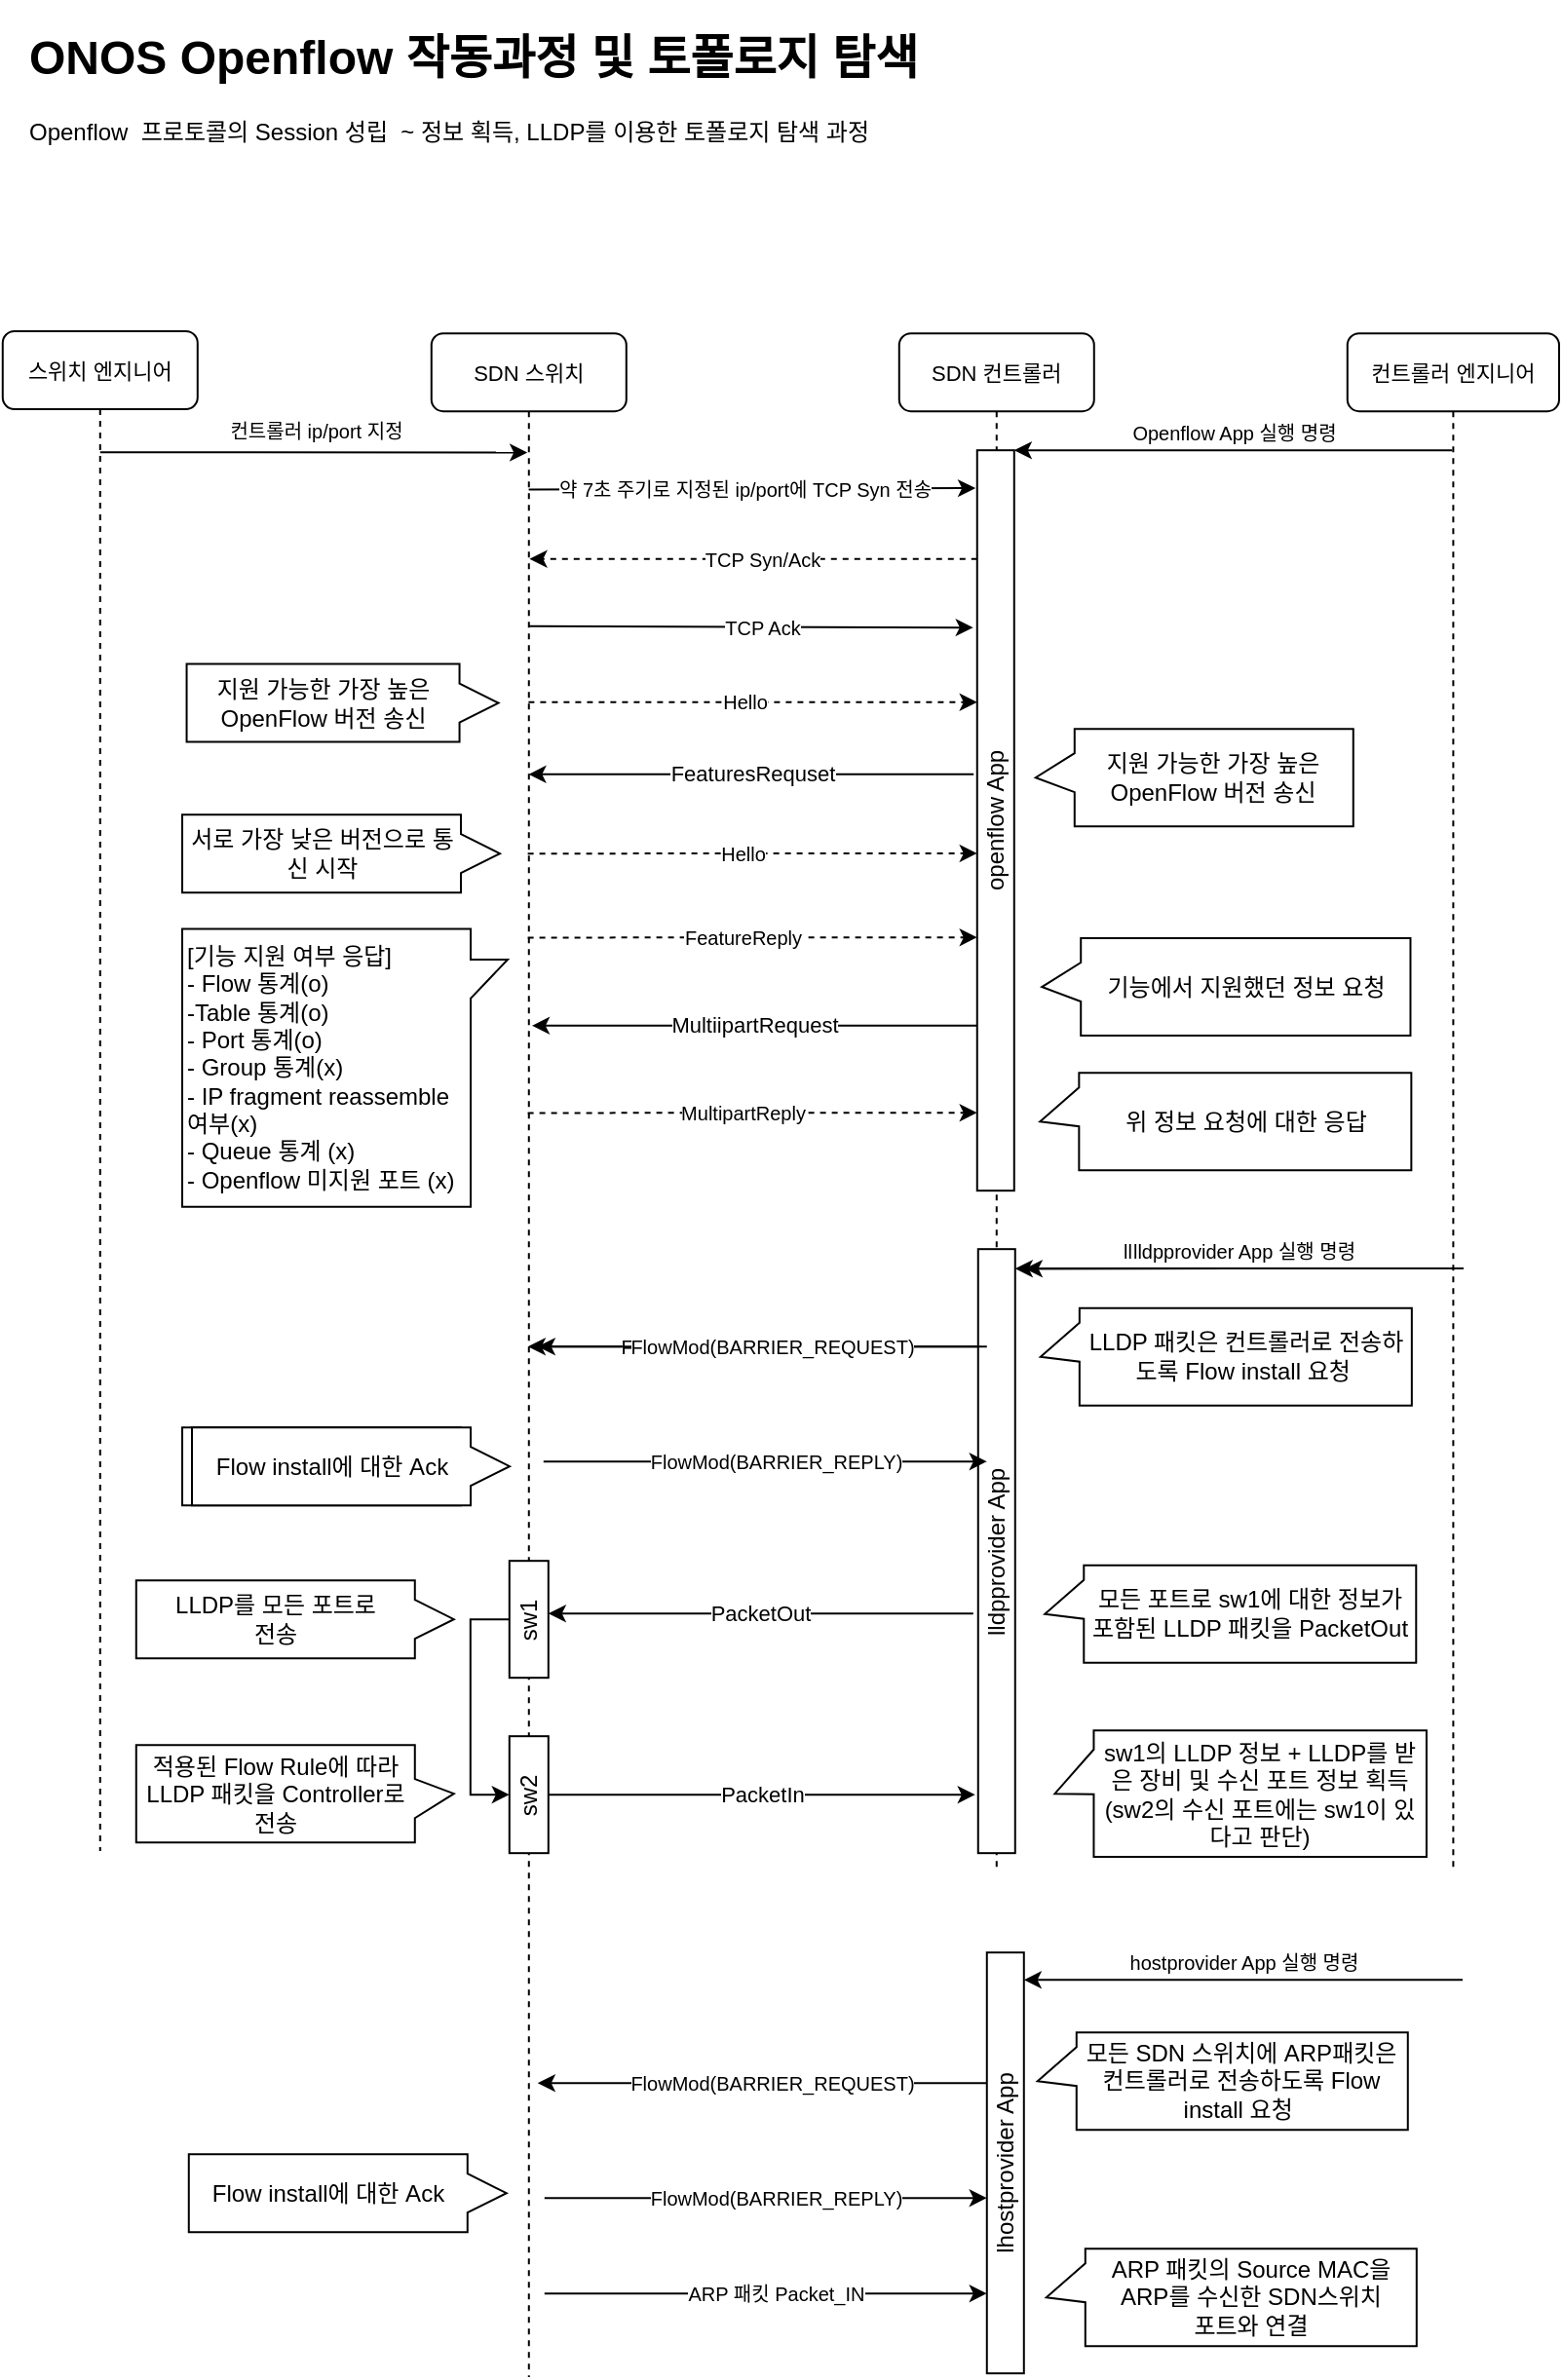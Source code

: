 <mxfile version="14.1.8" type="github" pages="6">
  <diagram id="kgpKYQtTHZ0yAKxKKP6v" name="초안 교환">
    <mxGraphModel dx="1518" dy="905" grid="1" gridSize="10" guides="1" tooltips="1" connect="1" arrows="1" fold="1" page="1" pageScale="1" pageWidth="850" pageHeight="1100" math="0" shadow="0">
      <root>
        <mxCell id="0" />
        <mxCell id="1" parent="0" />
        <mxCell id="3nuBFxr9cyL0pnOWT2aG-1" value="스위치 엔지니어" style="shape=umlLifeline;perimeter=lifelinePerimeter;container=1;collapsible=0;recursiveResize=0;shadow=0;strokeWidth=1;rounded=1;fontSize=11;" parent="1" vertex="1">
          <mxGeometry x="15.39" y="180" width="100" height="780" as="geometry" />
        </mxCell>
        <mxCell id="3nuBFxr9cyL0pnOWT2aG-5" value="SDN 스위치" style="shape=umlLifeline;perimeter=lifelinePerimeter;container=1;collapsible=0;recursiveResize=0;shadow=0;strokeWidth=1;rounded=1;fontSize=11;" parent="1" vertex="1">
          <mxGeometry x="235.39" y="181.09" width="100" height="1048.91" as="geometry" />
        </mxCell>
        <mxCell id="qYvtkJspYxHD3mo_0egV-47" value="sw2" style="rounded=0;whiteSpace=wrap;html=1;shadow=0;align=center;horizontal=0;" parent="3nuBFxr9cyL0pnOWT2aG-5" vertex="1">
          <mxGeometry x="40" y="720" width="20" height="60" as="geometry" />
        </mxCell>
        <mxCell id="PDFexkBuj2RYUaJgiHv2-1" value="SDN 컨트롤러" style="shape=umlLifeline;perimeter=lifelinePerimeter;container=1;collapsible=0;recursiveResize=0;shadow=0;strokeWidth=1;rounded=1;fontSize=11;" parent="1" vertex="1">
          <mxGeometry x="475.39" y="181.09" width="100" height="788.91" as="geometry" />
        </mxCell>
        <mxCell id="PDFexkBuj2RYUaJgiHv2-3" value="컨트롤러 엔지니어" style="shape=umlLifeline;perimeter=lifelinePerimeter;container=1;collapsible=0;recursiveResize=0;shadow=0;strokeWidth=1;rounded=1;fontSize=11;" parent="1" vertex="1">
          <mxGeometry x="705.39" y="181.09" width="108.61" height="788.91" as="geometry" />
        </mxCell>
        <mxCell id="PDFexkBuj2RYUaJgiHv2-5" value="컨트롤러 ip/port 지정" style="endArrow=classic;html=1;entryX=0.482;entryY=0.234;entryDx=0;entryDy=0;entryPerimeter=0;shadow=0;curved=1;fontSize=10;" parent="1" edge="1">
          <mxGeometry x="0.011" y="11" width="50" height="50" relative="1" as="geometry">
            <mxPoint x="65.39" y="242.09" as="sourcePoint" />
            <mxPoint x="284.59" y="242.29" as="targetPoint" />
            <mxPoint as="offset" />
          </mxGeometry>
        </mxCell>
        <mxCell id="PDFexkBuj2RYUaJgiHv2-6" value="약 7초 주기로 지정된 ip/port에 TCP Syn 전송" style="endArrow=classic;html=1;curved=1;entryX=-0.097;entryY=0.072;entryDx=0;entryDy=0;entryPerimeter=0;fontSize=10;exitX=0.489;exitY=0.267;exitDx=0;exitDy=0;exitPerimeter=0;" parent="1" edge="1">
          <mxGeometry x="-0.031" width="50" height="50" relative="1" as="geometry">
            <mxPoint x="285.29" y="261.19" as="sourcePoint" />
            <mxPoint x="514.547" y="260.53" as="targetPoint" />
            <mxPoint as="offset" />
          </mxGeometry>
        </mxCell>
        <mxCell id="PDFexkBuj2RYUaJgiHv2-8" value="openflow App" style="whiteSpace=wrap;html=1;rounded=0;glass=0;horizontal=0;align=center;arcSize=24;" parent="1" vertex="1">
          <mxGeometry x="515.39" y="241.09" width="19" height="380" as="geometry" />
        </mxCell>
        <mxCell id="PDFexkBuj2RYUaJgiHv2-9" value="Openflow App 실행 명령" style="endArrow=classic;html=1;curved=1;entryX=1;entryY=0;entryDx=0;entryDy=0;fontSize=10;" parent="1" source="PDFexkBuj2RYUaJgiHv2-3" target="PDFexkBuj2RYUaJgiHv2-8" edge="1">
          <mxGeometry x="-0.002" y="-9" width="50" height="50" relative="1" as="geometry">
            <mxPoint x="765.03" y="290.59" as="sourcePoint" />
            <mxPoint x="525.319" y="290.59" as="targetPoint" />
            <mxPoint as="offset" />
          </mxGeometry>
        </mxCell>
        <mxCell id="PDFexkBuj2RYUaJgiHv2-11" value="TCP Syn/Ack" style="endArrow=classic;html=1;dashed=1;exitX=0;exitY=0.75;exitDx=0;exitDy=0;fontSize=10;" parent="1" edge="1">
          <mxGeometry x="-0.042" width="50" height="50" relative="1" as="geometry">
            <mxPoint x="515.39" y="296.85" as="sourcePoint" />
            <mxPoint x="285.729" y="296.85" as="targetPoint" />
            <mxPoint as="offset" />
          </mxGeometry>
        </mxCell>
        <mxCell id="PDFexkBuj2RYUaJgiHv2-15" value="TCP Ack" style="endArrow=classic;html=1;curved=1;fontSize=10;" parent="1" edge="1">
          <mxGeometry x="0.053" width="50" height="50" relative="1" as="geometry">
            <mxPoint x="285.39" y="331.34" as="sourcePoint" />
            <mxPoint x="513.39" y="332.09" as="targetPoint" />
            <mxPoint as="offset" />
          </mxGeometry>
        </mxCell>
        <mxCell id="qYvtkJspYxHD3mo_0egV-5" value="FeaturesRequset" style="endArrow=classic;html=1;exitX=-0.094;exitY=0.435;exitDx=0;exitDy=0;exitPerimeter=0;" parent="1" edge="1">
          <mxGeometry width="50" height="50" relative="1" as="geometry">
            <mxPoint x="513.604" y="407.39" as="sourcePoint" />
            <mxPoint x="285.2" y="407.39" as="targetPoint" />
          </mxGeometry>
        </mxCell>
        <mxCell id="qYvtkJspYxHD3mo_0egV-6" value="Hello" style="endArrow=classic;html=1;dashed=1;fontSize=10;entryX=-0.022;entryY=0.526;entryDx=0;entryDy=0;entryPerimeter=0;" parent="1" edge="1">
          <mxGeometry x="-0.042" width="50" height="50" relative="1" as="geometry">
            <mxPoint x="284.81" y="448.09" as="sourcePoint" />
            <mxPoint x="515.392" y="447.97" as="targetPoint" />
            <mxPoint as="offset" />
          </mxGeometry>
        </mxCell>
        <mxCell id="qYvtkJspYxHD3mo_0egV-11" value="Hello" style="endArrow=classic;html=1;dashed=1;fontSize=10;entryX=0;entryY=0.42;entryDx=0;entryDy=0;entryPerimeter=0;" parent="1" edge="1">
          <mxGeometry x="-0.042" width="50" height="50" relative="1" as="geometry">
            <mxPoint x="285.2" y="370.38" as="sourcePoint" />
            <mxPoint x="515.39" y="370.38" as="targetPoint" />
            <mxPoint as="offset" />
          </mxGeometry>
        </mxCell>
        <mxCell id="qYvtkJspYxHD3mo_0egV-12" value="지원 가능한 가장 높은 OpenFlow 버전 송신" style="shape=callout;html=1;perimeter=calloutPerimeter;rounded=0;shadow=0;align=center;size=20;position=0.25;rotation=90;verticalAlign=middle;horizontal=0;whiteSpace=wrap;direction=east;flipV=1;flipH=1;" parent="1" vertex="1">
          <mxGeometry x="169.78" y="290.78" width="40" height="160" as="geometry" />
        </mxCell>
        <mxCell id="qYvtkJspYxHD3mo_0egV-13" value="서로 가장 낮은 버전으로 통신 시작" style="shape=callout;html=1;perimeter=calloutPerimeter;rounded=0;shadow=0;align=center;size=20;position=0.25;rotation=90;verticalAlign=middle;horizontal=0;whiteSpace=wrap;direction=east;flipV=1;flipH=1;" parent="1" vertex="1">
          <mxGeometry x="169.01" y="366.59" width="40" height="163" as="geometry" />
        </mxCell>
        <mxCell id="qYvtkJspYxHD3mo_0egV-14" value="지원 가능한 가장 높은 OpenFlow 버전 송신" style="shape=callout;whiteSpace=wrap;html=1;perimeter=calloutPerimeter;rounded=0;shadow=0;align=center;size=20;position=0.25;rotation=90;verticalAlign=middle;horizontal=0;" parent="1" vertex="1">
          <mxGeometry x="601.89" y="327.59" width="50" height="163" as="geometry" />
        </mxCell>
        <mxCell id="qYvtkJspYxHD3mo_0egV-15" value="[기능 지원 여부 응답]&lt;br&gt;- Flow 통계(o)&lt;br&gt;-Table 통계(o)&lt;br&gt;- Port 통계(o)&lt;br&gt;- Group 통계(x)&lt;br&gt;- IP fragment reassemble 여부(x)&lt;br&gt;- Queue 통계 (x)&lt;br&gt;- Openflow 미지원 포트 (x)" style="shape=callout;html=1;perimeter=calloutPerimeter;rounded=0;shadow=0;align=left;size=19;position=0.75;rotation=90;verticalAlign=middle;horizontal=0;whiteSpace=wrap;direction=east;flipV=1;flipH=1;position2=0.89;base=20;" parent="1" vertex="1">
          <mxGeometry x="119.71" y="474.59" width="142.59" height="167" as="geometry" />
        </mxCell>
        <mxCell id="qYvtkJspYxHD3mo_0egV-16" value="FeatureReply" style="endArrow=classic;html=1;dashed=1;fontSize=10;entryX=-0.022;entryY=0.526;entryDx=0;entryDy=0;entryPerimeter=0;" parent="1" edge="1">
          <mxGeometry x="-0.042" width="50" height="50" relative="1" as="geometry">
            <mxPoint x="284.81" y="491.21" as="sourcePoint" />
            <mxPoint x="515.392" y="491.09" as="targetPoint" />
            <mxPoint as="offset" />
          </mxGeometry>
        </mxCell>
        <mxCell id="qYvtkJspYxHD3mo_0egV-17" value="MultiipartRequest" style="endArrow=classic;html=1;exitX=-0.094;exitY=0.435;exitDx=0;exitDy=0;exitPerimeter=0;" parent="1" edge="1">
          <mxGeometry width="50" height="50" relative="1" as="geometry">
            <mxPoint x="515.394" y="536.43" as="sourcePoint" />
            <mxPoint x="286.99" y="536.43" as="targetPoint" />
          </mxGeometry>
        </mxCell>
        <mxCell id="qYvtkJspYxHD3mo_0egV-18" value="MultipartReply" style="endArrow=classic;html=1;dashed=1;fontSize=10;entryX=-0.022;entryY=0.526;entryDx=0;entryDy=0;entryPerimeter=0;" parent="1" edge="1">
          <mxGeometry x="-0.042" width="50" height="50" relative="1" as="geometry">
            <mxPoint x="284.81" y="581.21" as="sourcePoint" />
            <mxPoint x="515.392" y="581.09" as="targetPoint" />
            <mxPoint as="offset" />
          </mxGeometry>
        </mxCell>
        <mxCell id="qYvtkJspYxHD3mo_0egV-20" value="기능에서 지원했던 정보 요청" style="shape=callout;whiteSpace=wrap;html=1;perimeter=calloutPerimeter;rounded=0;shadow=0;align=center;size=20;position=0.25;rotation=90;verticalAlign=middle;horizontal=0;" parent="1" vertex="1">
          <mxGeometry x="618.17" y="421.96" width="50" height="189.13" as="geometry" />
        </mxCell>
        <mxCell id="qYvtkJspYxHD3mo_0egV-21" value="위 정보 요청에 대한 응답" style="shape=callout;whiteSpace=wrap;html=1;perimeter=calloutPerimeter;rounded=0;shadow=0;align=center;size=20;position=0.15;rotation=90;verticalAlign=middle;horizontal=0;base=20;" parent="1" vertex="1">
          <mxGeometry x="617.92" y="490.34" width="50" height="190.5" as="geometry" />
        </mxCell>
        <mxCell id="qYvtkJspYxHD3mo_0egV-22" value="lldpprovider App" style="whiteSpace=wrap;html=1;rounded=0;glass=0;horizontal=0;align=center;arcSize=24;" parent="1" vertex="1">
          <mxGeometry x="515.89" y="651.09" width="19" height="310" as="geometry" />
        </mxCell>
        <mxCell id="qYvtkJspYxHD3mo_0egV-24" value="lldpprovider App 실행 명령" style="endArrow=classic;html=1;curved=1;entryX=1;entryY=0;entryDx=0;entryDy=0;fontSize=10;" parent="1" edge="1">
          <mxGeometry x="-0.002" y="-9" width="50" height="50" relative="1" as="geometry">
            <mxPoint x="760" y="661" as="sourcePoint" />
            <mxPoint x="534.89" y="661.09" as="targetPoint" />
            <mxPoint as="offset" />
          </mxGeometry>
        </mxCell>
        <mxCell id="qYvtkJspYxHD3mo_0egV-26" value="FlowMod(BARRIER_REQUEST)" style="endArrow=classic;html=1;curved=1;entryX=1;entryY=0;entryDx=0;entryDy=0;fontSize=10;" parent="1" edge="1">
          <mxGeometry x="-0.041" width="50" height="50" relative="1" as="geometry">
            <mxPoint x="515.39" y="701.09" as="sourcePoint" />
            <mxPoint x="284.89" y="701.09" as="targetPoint" />
            <mxPoint as="offset" />
          </mxGeometry>
        </mxCell>
        <mxCell id="qYvtkJspYxHD3mo_0egV-34" value="LLDP 패킷은 컨트롤러로 전송하도록 Flow install 요청&amp;nbsp;" style="shape=callout;whiteSpace=wrap;html=1;perimeter=calloutPerimeter;rounded=0;shadow=0;align=center;size=20;position=0.15;rotation=90;verticalAlign=middle;horizontal=0;base=20;" parent="1" vertex="1">
          <mxGeometry x="618.17" y="611.09" width="50" height="190.5" as="geometry" />
        </mxCell>
        <mxCell id="qYvtkJspYxHD3mo_0egV-35" value="Flow install에 대한 Ack" style="shape=callout;html=1;perimeter=calloutPerimeter;rounded=0;shadow=0;align=center;size=20;position=0.25;rotation=90;verticalAlign=middle;horizontal=0;whiteSpace=wrap;direction=east;flipV=1;flipH=1;" parent="1" vertex="1">
          <mxGeometry x="169.01" y="681.09" width="40" height="163" as="geometry" />
        </mxCell>
        <mxCell id="qYvtkJspYxHD3mo_0egV-40" value="LLDP를 모든 포트로 &lt;br&gt;전송" style="shape=callout;html=1;perimeter=calloutPerimeter;rounded=0;shadow=0;align=center;size=20;position=0.25;rotation=90;verticalAlign=middle;horizontal=0;whiteSpace=wrap;direction=east;flipV=1;flipH=1;" parent="1" vertex="1">
          <mxGeometry x="145.39" y="759.59" width="40" height="163" as="geometry" />
        </mxCell>
        <mxCell id="qYvtkJspYxHD3mo_0egV-49" style="edgeStyle=orthogonalEdgeStyle;rounded=0;orthogonalLoop=1;jettySize=auto;html=1;entryX=0;entryY=0.5;entryDx=0;entryDy=0;" parent="1" source="qYvtkJspYxHD3mo_0egV-42" target="qYvtkJspYxHD3mo_0egV-47" edge="1">
          <mxGeometry relative="1" as="geometry">
            <Array as="points">
              <mxPoint x="255.39" y="841.09" />
              <mxPoint x="255.39" y="931.09" />
            </Array>
          </mxGeometry>
        </mxCell>
        <mxCell id="qYvtkJspYxHD3mo_0egV-42" value="sw1" style="rounded=0;whiteSpace=wrap;html=1;shadow=0;align=center;horizontal=0;" parent="1" vertex="1">
          <mxGeometry x="275.39" y="811.09" width="20" height="60" as="geometry" />
        </mxCell>
        <mxCell id="qYvtkJspYxHD3mo_0egV-52" value="PacketOut" style="endArrow=classic;html=1;" parent="1" edge="1">
          <mxGeometry width="50" height="50" relative="1" as="geometry">
            <mxPoint x="513.39" y="838.09" as="sourcePoint" />
            <mxPoint x="295.39" y="838.09" as="targetPoint" />
          </mxGeometry>
        </mxCell>
        <mxCell id="qYvtkJspYxHD3mo_0egV-53" value="적용된 Flow Rule에 따라 LLDP 패킷을 Controller로 전송" style="shape=callout;html=1;perimeter=calloutPerimeter;rounded=0;shadow=0;align=center;size=20;position=0.25;rotation=90;verticalAlign=middle;horizontal=0;whiteSpace=wrap;direction=east;flipV=1;flipH=1;" parent="1" vertex="1">
          <mxGeometry x="140.39" y="849.09" width="50" height="163" as="geometry" />
        </mxCell>
        <mxCell id="qYvtkJspYxHD3mo_0egV-55" value="PacketIn" style="edgeStyle=orthogonalEdgeStyle;rounded=0;orthogonalLoop=1;jettySize=auto;html=1;" parent="1" source="qYvtkJspYxHD3mo_0egV-47" edge="1">
          <mxGeometry relative="1" as="geometry">
            <mxPoint x="514.39" y="931.09" as="targetPoint" />
            <Array as="points">
              <mxPoint x="514.39" y="931.09" />
            </Array>
          </mxGeometry>
        </mxCell>
        <mxCell id="qYvtkJspYxHD3mo_0egV-56" value="sw1의 LLDP 정보 + LLDP를 받은 장비 및 수신 포트 정보 획득&lt;br&gt;(sw2의 수신 포트에는 sw1이 있다고 판단)" style="shape=callout;whiteSpace=wrap;html=1;perimeter=calloutPerimeter;rounded=0;shadow=0;align=center;size=20;position=0.15;rotation=90;verticalAlign=middle;horizontal=0;base=23;" parent="1" vertex="1">
          <mxGeometry x="618.17" y="835.21" width="64.87" height="190.75" as="geometry" />
        </mxCell>
        <mxCell id="ml21NScww0fPto6Bhnmx-1" value="&lt;h1&gt;ONOS Openflow 작동과정 및 토폴로지 탐색&lt;/h1&gt;&lt;p&gt;Openflow&amp;nbsp; 프로토콜의 Session 성립&amp;nbsp; ~ 정보 획득, LLDP를 이용한 토폴로지 탐색 과정&lt;/p&gt;" style="text;html=1;strokeColor=none;fillColor=none;spacing=5;spacingTop=-20;whiteSpace=wrap;overflow=hidden;rounded=0;" parent="1" vertex="1">
          <mxGeometry x="24.39" y="20" width="655.61" height="120" as="geometry" />
        </mxCell>
        <mxCell id="XTESFVKFGYpjJEob4Zfe-3" value="lldpprovider App 실행 명령" style="endArrow=classic;html=1;curved=1;entryX=1;entryY=0;entryDx=0;entryDy=0;fontSize=10;" edge="1" parent="1">
          <mxGeometry x="-0.002" y="-9" width="50" height="50" relative="1" as="geometry">
            <mxPoint x="765.0" y="661.0" as="sourcePoint" />
            <mxPoint x="539.89" y="661.09" as="targetPoint" />
            <mxPoint as="offset" />
          </mxGeometry>
        </mxCell>
        <mxCell id="XTESFVKFGYpjJEob4Zfe-4" value="FlowMod(BARRIER_REQUEST)" style="endArrow=classic;html=1;curved=1;entryX=1;entryY=0;entryDx=0;entryDy=0;fontSize=10;" edge="1" parent="1">
          <mxGeometry x="-0.041" width="50" height="50" relative="1" as="geometry">
            <mxPoint x="520.39" y="701.09" as="sourcePoint" />
            <mxPoint x="289.89" y="701.09" as="targetPoint" />
            <mxPoint as="offset" />
          </mxGeometry>
        </mxCell>
        <mxCell id="XTESFVKFGYpjJEob4Zfe-5" value="FlowMod(BARRIER_REPLY)" style="endArrow=classic;html=1;curved=1;fontSize=10;exitX=0.525;exitY=0.734;exitDx=0;exitDy=0;exitPerimeter=0;" edge="1" parent="1">
          <mxGeometry x="0.048" width="50" height="50" relative="1" as="geometry">
            <mxPoint x="292.89" y="760.15" as="sourcePoint" />
            <mxPoint x="520.39" y="760.09" as="targetPoint" />
            <mxPoint as="offset" />
          </mxGeometry>
        </mxCell>
        <mxCell id="XTESFVKFGYpjJEob4Zfe-6" value="모든 SDN 스위치에 ARP패킷은 컨트롤러로 전송하도록 Flow install 요청&amp;nbsp;" style="shape=callout;whiteSpace=wrap;html=1;perimeter=calloutPerimeter;rounded=0;shadow=0;align=center;size=20;position=0.15;rotation=90;verticalAlign=middle;horizontal=0;base=20;" vertex="1" parent="1">
          <mxGeometry x="616.39" y="983.09" width="50" height="190" as="geometry" />
        </mxCell>
        <mxCell id="XTESFVKFGYpjJEob4Zfe-7" value="Flow install에 대한 Ack" style="shape=callout;html=1;perimeter=calloutPerimeter;rounded=0;shadow=0;align=center;size=20;position=0.25;rotation=90;verticalAlign=middle;horizontal=0;whiteSpace=wrap;direction=east;flipV=1;flipH=1;" vertex="1" parent="1">
          <mxGeometry x="174.01" y="681.09" width="40" height="163" as="geometry" />
        </mxCell>
        <mxCell id="XTESFVKFGYpjJEob4Zfe-8" value="모든 포트로 sw1에 대한 정보가 포함된 LLDP 패킷을 PacketOut" style="shape=callout;whiteSpace=wrap;html=1;perimeter=calloutPerimeter;rounded=0;shadow=0;align=center;size=20;position=0.15;rotation=90;verticalAlign=middle;horizontal=0;base=20;" vertex="1" parent="1">
          <mxGeometry x="620.39" y="743.09" width="50" height="190.5" as="geometry" />
        </mxCell>
        <mxCell id="XTESFVKFGYpjJEob4Zfe-16" value="lhostprovider App" style="whiteSpace=wrap;html=1;rounded=0;glass=0;horizontal=0;align=center;arcSize=24;" vertex="1" parent="1">
          <mxGeometry x="520.39" y="1012.09" width="19" height="216" as="geometry" />
        </mxCell>
        <mxCell id="XTESFVKFGYpjJEob4Zfe-17" value="hostprovider App 실행 명령" style="endArrow=classic;html=1;curved=1;entryX=1;entryY=0;entryDx=0;entryDy=0;fontSize=10;" edge="1" parent="1">
          <mxGeometry x="-0.002" y="-9" width="50" height="50" relative="1" as="geometry">
            <mxPoint x="764.5" y="1026.09" as="sourcePoint" />
            <mxPoint x="539.39" y="1026.18" as="targetPoint" />
            <mxPoint as="offset" />
          </mxGeometry>
        </mxCell>
        <mxCell id="XTESFVKFGYpjJEob4Zfe-18" value="FlowMod(BARRIER_REQUEST)" style="endArrow=classic;html=1;curved=1;entryX=1;entryY=0;entryDx=0;entryDy=0;fontSize=10;" edge="1" parent="1">
          <mxGeometry x="-0.041" width="50" height="50" relative="1" as="geometry">
            <mxPoint x="520.39" y="1079.09" as="sourcePoint" />
            <mxPoint x="289.89" y="1079.09" as="targetPoint" />
            <mxPoint as="offset" />
          </mxGeometry>
        </mxCell>
        <mxCell id="XTESFVKFGYpjJEob4Zfe-19" value="FlowMod(BARRIER_REPLY)" style="endArrow=classic;html=1;curved=1;fontSize=10;" edge="1" parent="1">
          <mxGeometry x="0.048" width="50" height="50" relative="1" as="geometry">
            <mxPoint x="293.39" y="1138.09" as="sourcePoint" />
            <mxPoint x="520.39" y="1138.09" as="targetPoint" />
            <mxPoint as="offset" />
          </mxGeometry>
        </mxCell>
        <mxCell id="XTESFVKFGYpjJEob4Zfe-20" value="Flow install에 대한 Ack" style="shape=callout;html=1;perimeter=calloutPerimeter;rounded=0;shadow=0;align=center;size=20;position=0.25;rotation=90;verticalAlign=middle;horizontal=0;whiteSpace=wrap;direction=east;flipV=1;flipH=1;" vertex="1" parent="1">
          <mxGeometry x="172.39" y="1054.09" width="40" height="163" as="geometry" />
        </mxCell>
        <mxCell id="XTESFVKFGYpjJEob4Zfe-21" value="ARP 패킷 Packet_IN" style="endArrow=classic;html=1;curved=1;fontSize=10;" edge="1" parent="1">
          <mxGeometry x="0.048" width="50" height="50" relative="1" as="geometry">
            <mxPoint x="293.39" y="1187.09" as="sourcePoint" />
            <mxPoint x="520.39" y="1187.09" as="targetPoint" />
            <mxPoint as="offset" />
          </mxGeometry>
        </mxCell>
        <mxCell id="XTESFVKFGYpjJEob4Zfe-22" value="ARP 패킷의 Source MAC을 ARP를 수신한 SDN스위치 &lt;br&gt;포트와 연결" style="shape=callout;whiteSpace=wrap;html=1;perimeter=calloutPerimeter;rounded=0;shadow=0;align=center;size=20;position=0.15;rotation=90;verticalAlign=middle;horizontal=0;base=20;" vertex="1" parent="1">
          <mxGeometry x="620.9" y="1094.09" width="50" height="190" as="geometry" />
        </mxCell>
      </root>
    </mxGraphModel>
  </diagram>
  <diagram id="o9ISsJDLcXWVeFqDP7L_" name="요약">
    <mxGraphModel dx="1257" dy="749" grid="0" gridSize="10" guides="1" tooltips="1" connect="1" arrows="1" fold="1" page="1" pageScale="1" pageWidth="827" pageHeight="1169" math="0" shadow="0">
      <root>
        <mxCell id="6C3MgPUXNdswaxsrxd5J-0" />
        <mxCell id="6C3MgPUXNdswaxsrxd5J-1" parent="6C3MgPUXNdswaxsrxd5J-0" />
        <mxCell id="PFhAU-Phulyg9WrCjoMu-0" value="스위치 엔지니어" style="shape=umlLifeline;perimeter=lifelinePerimeter;container=1;collapsible=0;recursiveResize=0;shadow=0;strokeWidth=1;rounded=1;fontSize=11;" parent="6C3MgPUXNdswaxsrxd5J-1" vertex="1">
          <mxGeometry x="20" y="137" width="100" height="1004" as="geometry" />
        </mxCell>
        <mxCell id="PFhAU-Phulyg9WrCjoMu-1" value="SDN 스위치" style="shape=umlLifeline;perimeter=lifelinePerimeter;container=1;collapsible=0;recursiveResize=0;shadow=0;strokeWidth=1;rounded=1;fontSize=11;" parent="6C3MgPUXNdswaxsrxd5J-1" vertex="1">
          <mxGeometry x="240" y="138.09" width="100" height="1007.91" as="geometry" />
        </mxCell>
        <mxCell id="PFhAU-Phulyg9WrCjoMu-3" value="SDN 컨트롤러" style="shape=umlLifeline;perimeter=lifelinePerimeter;container=1;collapsible=0;recursiveResize=0;shadow=0;strokeWidth=1;rounded=1;fontSize=11;" parent="6C3MgPUXNdswaxsrxd5J-1" vertex="1">
          <mxGeometry x="480" y="138.09" width="100" height="1010.91" as="geometry" />
        </mxCell>
        <mxCell id="PFhAU-Phulyg9WrCjoMu-4" value="컨트롤러 엔지니어" style="shape=umlLifeline;perimeter=lifelinePerimeter;container=1;collapsible=0;recursiveResize=0;shadow=0;strokeWidth=1;rounded=1;fontSize=11;" parent="6C3MgPUXNdswaxsrxd5J-1" vertex="1">
          <mxGeometry x="710" y="138.09" width="108.61" height="1011.91" as="geometry" />
        </mxCell>
        <mxCell id="PFhAU-Phulyg9WrCjoMu-5" value="2. 컨트롤러 ip/port 지정" style="endArrow=classic;html=1;entryX=0.482;entryY=0.234;entryDx=0;entryDy=0;entryPerimeter=0;shadow=0;curved=1;fontSize=10;" parent="6C3MgPUXNdswaxsrxd5J-1" edge="1">
          <mxGeometry x="0.011" y="11" width="50" height="50" relative="1" as="geometry">
            <mxPoint x="70.0" y="199.09" as="sourcePoint" />
            <mxPoint x="289.2" y="199.29" as="targetPoint" />
            <mxPoint as="offset" />
          </mxGeometry>
        </mxCell>
        <mxCell id="PFhAU-Phulyg9WrCjoMu-7" value="openflow App" style="whiteSpace=wrap;html=1;rounded=0;glass=0;horizontal=0;align=center;arcSize=24;" parent="6C3MgPUXNdswaxsrxd5J-1" vertex="1">
          <mxGeometry x="520" y="198.09" width="19" height="382.91" as="geometry" />
        </mxCell>
        <mxCell id="PFhAU-Phulyg9WrCjoMu-8" value="1. Openflow App 실행 명령" style="endArrow=classic;html=1;curved=1;entryX=1;entryY=0;entryDx=0;entryDy=0;fontSize=10;" parent="6C3MgPUXNdswaxsrxd5J-1" source="PFhAU-Phulyg9WrCjoMu-4" target="PFhAU-Phulyg9WrCjoMu-7" edge="1">
          <mxGeometry x="-0.002" y="-9" width="50" height="50" relative="1" as="geometry">
            <mxPoint x="769.64" y="247.59" as="sourcePoint" />
            <mxPoint x="529.929" y="247.59" as="targetPoint" />
            <mxPoint as="offset" />
          </mxGeometry>
        </mxCell>
        <mxCell id="PFhAU-Phulyg9WrCjoMu-11" value="5. FeaturesRequset" style="endArrow=classic;html=1;exitX=-0.094;exitY=0.435;exitDx=0;exitDy=0;exitPerimeter=0;" parent="6C3MgPUXNdswaxsrxd5J-1" edge="1">
          <mxGeometry width="50" height="50" relative="1" as="geometry">
            <mxPoint x="518.214" y="294.64" as="sourcePoint" />
            <mxPoint x="289.81" y="294.64" as="targetPoint" />
          </mxGeometry>
        </mxCell>
        <mxCell id="PFhAU-Phulyg9WrCjoMu-12" value="6. Hello" style="endArrow=classic;html=1;dashed=1;fontSize=10;entryX=-0.022;entryY=0.526;entryDx=0;entryDy=0;entryPerimeter=0;" parent="6C3MgPUXNdswaxsrxd5J-1" edge="1">
          <mxGeometry x="-0.042" width="50" height="50" relative="1" as="geometry">
            <mxPoint x="289.42" y="335.34" as="sourcePoint" />
            <mxPoint x="520.002" y="335.22" as="targetPoint" />
            <mxPoint as="offset" />
          </mxGeometry>
        </mxCell>
        <mxCell id="PFhAU-Phulyg9WrCjoMu-13" value="4. Hello" style="endArrow=classic;html=1;dashed=1;fontSize=10;entryX=0;entryY=0.42;entryDx=0;entryDy=0;entryPerimeter=0;" parent="6C3MgPUXNdswaxsrxd5J-1" edge="1">
          <mxGeometry x="-0.042" width="50" height="50" relative="1" as="geometry">
            <mxPoint x="289.81" y="257.63" as="sourcePoint" />
            <mxPoint x="520.0" y="257.63" as="targetPoint" />
            <mxPoint as="offset" />
          </mxGeometry>
        </mxCell>
        <mxCell id="PFhAU-Phulyg9WrCjoMu-14" value="지원 가능한 가장 높은 OpenFlow 버전 송신" style="shape=callout;html=1;perimeter=calloutPerimeter;rounded=0;shadow=0;align=center;size=20;position=0.25;rotation=90;verticalAlign=middle;horizontal=0;whiteSpace=wrap;direction=east;flipV=1;flipH=1;" parent="6C3MgPUXNdswaxsrxd5J-1" vertex="1">
          <mxGeometry x="174.39" y="178.03" width="40" height="160" as="geometry" />
        </mxCell>
        <mxCell id="PFhAU-Phulyg9WrCjoMu-15" value="서로 가장 낮은 버전으로 통신 시작" style="shape=callout;html=1;perimeter=calloutPerimeter;rounded=0;shadow=0;align=center;size=20;position=0.25;rotation=90;verticalAlign=middle;horizontal=0;whiteSpace=wrap;direction=east;flipV=1;flipH=1;" parent="6C3MgPUXNdswaxsrxd5J-1" vertex="1">
          <mxGeometry x="173.62" y="253.84" width="40" height="163" as="geometry" />
        </mxCell>
        <mxCell id="PFhAU-Phulyg9WrCjoMu-16" value="지원 가능한 가장 높은 OpenFlow 버전 송신" style="shape=callout;whiteSpace=wrap;html=1;perimeter=calloutPerimeter;rounded=0;shadow=0;align=center;size=20;position=0.25;rotation=90;verticalAlign=middle;horizontal=0;" parent="6C3MgPUXNdswaxsrxd5J-1" vertex="1">
          <mxGeometry x="606.5" y="214.84" width="50" height="163" as="geometry" />
        </mxCell>
        <mxCell id="PFhAU-Phulyg9WrCjoMu-17" value="[기능 지원 여부 응답]&lt;br&gt;- Flow 통계(o)&lt;br&gt;-Table 통계(o)&lt;br&gt;- Port 통계(o)&lt;br&gt;- Group 통계(x)&lt;br&gt;- IP fragment reassemble 여부(x)&lt;br&gt;- Queue 통계 (x)&lt;br&gt;- Openflow 미지원 포트 (x)" style="shape=callout;html=1;perimeter=calloutPerimeter;rounded=0;shadow=0;align=left;size=19;position=0.75;rotation=90;verticalAlign=middle;horizontal=0;whiteSpace=wrap;direction=east;flipV=1;flipH=1;position2=0.89;base=20;" parent="6C3MgPUXNdswaxsrxd5J-1" vertex="1">
          <mxGeometry x="124.32" y="361.84" width="142.59" height="167" as="geometry" />
        </mxCell>
        <mxCell id="PFhAU-Phulyg9WrCjoMu-18" value="7. FeatureReply" style="endArrow=classic;html=1;dashed=1;fontSize=10;entryX=-0.022;entryY=0.526;entryDx=0;entryDy=0;entryPerimeter=0;" parent="6C3MgPUXNdswaxsrxd5J-1" edge="1">
          <mxGeometry x="-0.042" width="50" height="50" relative="1" as="geometry">
            <mxPoint x="289.42" y="378.46" as="sourcePoint" />
            <mxPoint x="520.002" y="378.34" as="targetPoint" />
            <mxPoint as="offset" />
          </mxGeometry>
        </mxCell>
        <mxCell id="PFhAU-Phulyg9WrCjoMu-19" value="8. MultiipartRequest" style="endArrow=classic;html=1;exitX=-0.094;exitY=0.435;exitDx=0;exitDy=0;exitPerimeter=0;" parent="6C3MgPUXNdswaxsrxd5J-1" edge="1">
          <mxGeometry width="50" height="50" relative="1" as="geometry">
            <mxPoint x="520.004" y="423.68" as="sourcePoint" />
            <mxPoint x="291.6" y="423.68" as="targetPoint" />
          </mxGeometry>
        </mxCell>
        <mxCell id="PFhAU-Phulyg9WrCjoMu-20" value="9. MultipartReply" style="endArrow=classic;html=1;dashed=1;fontSize=10;entryX=-0.022;entryY=0.526;entryDx=0;entryDy=0;entryPerimeter=0;" parent="6C3MgPUXNdswaxsrxd5J-1" edge="1">
          <mxGeometry x="-0.042" width="50" height="50" relative="1" as="geometry">
            <mxPoint x="289.42" y="468.46" as="sourcePoint" />
            <mxPoint x="520.002" y="468.34" as="targetPoint" />
            <mxPoint as="offset" />
          </mxGeometry>
        </mxCell>
        <mxCell id="PFhAU-Phulyg9WrCjoMu-21" value="기능에서 지원했던 정보 요청" style="shape=callout;whiteSpace=wrap;html=1;perimeter=calloutPerimeter;rounded=0;shadow=0;align=center;size=20;position=0.25;rotation=90;verticalAlign=middle;horizontal=0;" parent="6C3MgPUXNdswaxsrxd5J-1" vertex="1">
          <mxGeometry x="622.78" y="287.0" width="50" height="189.13" as="geometry" />
        </mxCell>
        <mxCell id="PFhAU-Phulyg9WrCjoMu-22" value="위 정보 요청에 대한 응답" style="shape=callout;whiteSpace=wrap;html=1;perimeter=calloutPerimeter;rounded=0;shadow=0;align=center;size=20;position=0.15;rotation=90;verticalAlign=middle;horizontal=0;base=20;" parent="6C3MgPUXNdswaxsrxd5J-1" vertex="1">
          <mxGeometry x="622.78" y="373" width="50" height="189.41" as="geometry" />
        </mxCell>
        <mxCell id="PFhAU-Phulyg9WrCjoMu-37" value="&lt;h1&gt;ONOS Openflow 작동과정 및 토폴로지 탐색&lt;/h1&gt;&lt;p&gt;Openflow&amp;nbsp; 프로토콜의 Session 성립&amp;nbsp; ~ 정보 획득, LLDP를 이용한 토폴로지 탐색 과정&lt;/p&gt;" style="text;html=1;strokeColor=none;fillColor=none;spacing=5;spacingTop=-20;whiteSpace=wrap;overflow=hidden;rounded=0;" parent="6C3MgPUXNdswaxsrxd5J-1" vertex="1">
          <mxGeometry x="23" y="40" width="655.61" height="120" as="geometry" />
        </mxCell>
        <mxCell id="PFhAU-Phulyg9WrCjoMu-38" value="3. TCP 연결" style="endArrow=classic;startArrow=classic;html=1;entryX=-0.113;entryY=0.066;entryDx=0;entryDy=0;entryPerimeter=0;" parent="6C3MgPUXNdswaxsrxd5J-1" edge="1">
          <mxGeometry width="50" height="50" relative="1" as="geometry">
            <mxPoint x="290" y="218" as="sourcePoint" />
            <mxPoint x="517.853" y="218.17" as="targetPoint" />
          </mxGeometry>
        </mxCell>
        <mxCell id="eSG7Y5yM1ved3A0_hW6g-0" value="10. OFPT_STATS_REQUEST" style="endArrow=classic;html=1;exitX=-0.094;exitY=0.435;exitDx=0;exitDy=0;exitPerimeter=0;" parent="6C3MgPUXNdswaxsrxd5J-1" edge="1">
          <mxGeometry width="50" height="50" relative="1" as="geometry">
            <mxPoint x="520.504" y="509.0" as="sourcePoint" />
            <mxPoint x="292.1" y="509.0" as="targetPoint" />
          </mxGeometry>
        </mxCell>
        <mxCell id="eSG7Y5yM1ved3A0_hW6g-1" value="11.&amp;nbsp;&lt;span style=&quot;font-size: 11px&quot;&gt;OFPT_STATS_RESPLY&lt;/span&gt;" style="endArrow=classic;html=1;dashed=1;fontSize=10;entryX=-0.022;entryY=0.526;entryDx=0;entryDy=0;entryPerimeter=0;" parent="6C3MgPUXNdswaxsrxd5J-1" edge="1">
          <mxGeometry x="-0.042" width="50" height="50" relative="1" as="geometry">
            <mxPoint x="289.92" y="553.78" as="sourcePoint" />
            <mxPoint x="520.502" y="553.66" as="targetPoint" />
            <mxPoint as="offset" />
          </mxGeometry>
        </mxCell>
        <mxCell id="eSG7Y5yM1ved3A0_hW6g-2" value="5초 단위로 Flow&amp;nbsp; 통계 정보 &lt;br&gt;요청&amp;nbsp;" style="shape=callout;whiteSpace=wrap;html=1;perimeter=calloutPerimeter;rounded=0;shadow=0;align=center;size=20;position=0.15;rotation=90;verticalAlign=middle;horizontal=0;base=20;" parent="6C3MgPUXNdswaxsrxd5J-1" vertex="1">
          <mxGeometry x="622.78" y="460" width="50" height="189.41" as="geometry" />
        </mxCell>
      </root>
    </mxGraphModel>
  </diagram>
  <diagram id="q3TcYXUi_fGD1SfxcgR_" name="optical-model">
    <mxGraphModel dx="1022" dy="1813" grid="1" gridSize="10" guides="1" tooltips="1" connect="1" arrows="1" fold="1" page="1" pageScale="1" pageWidth="827" pageHeight="1169" math="0" shadow="0">
      <root>
        <mxCell id="asj99d2kmihCowmhCzEW-0" />
        <mxCell id="asj99d2kmihCowmhCzEW-1" parent="asj99d2kmihCowmhCzEW-0" />
        <mxCell id="dyzZs2aWoXe4qcZkWVVi-87" value="Optical-model App" style="shape=table;childLayout=tableLayout;rowLines=0;columnLines=0;startSize=40;html=1;whiteSpace=wrap;collapsible=0;recursiveResize=0;expand=0;pointerEvents=0;fontStyle=1;align=left;rounded=0;" parent="asj99d2kmihCowmhCzEW-1" vertex="1">
          <mxGeometry x="40" y="-1120" width="750" height="710" as="geometry" />
        </mxCell>
        <mxCell id="dyzZs2aWoXe4qcZkWVVi-92" value="OpticalModelLoader.java" style="swimlane;horizontal=0;points=[[0,0.5],[1,0.5]];portConstraint=eastwest;startSize=40;html=1;whiteSpace=wrap;collapsible=0;recursiveResize=0;expand=0;pointerEvents=0;" parent="dyzZs2aWoXe4qcZkWVVi-87" vertex="1">
          <mxGeometry y="40" width="750" height="670" as="geometry" />
        </mxCell>
        <mxCell id="dyzZs2aWoXe4qcZkWVVi-93" value="" style="swimlane;connectable=0;startSize=0;html=1;whiteSpace=wrap;collapsible=0;recursiveResize=0;expand=0;pointerEvents=0;align=left;" parent="dyzZs2aWoXe4qcZkWVVi-92" vertex="1">
          <mxGeometry x="40" width="710" height="670" as="geometry" />
        </mxCell>
        <mxCell id="dyzZs2aWoXe4qcZkWVVi-65" value="app activated" style="rounded=1;whiteSpace=wrap;html=1;" parent="dyzZs2aWoXe4qcZkWVVi-93" vertex="1">
          <mxGeometry x="60" y="30" width="220" height="60" as="geometry" />
        </mxCell>
        <mxCell id="dyzZs2aWoXe4qcZkWVVi-101" value="OpticalPortOperator 등록" style="rounded=1;whiteSpace=wrap;html=1;" parent="dyzZs2aWoXe4qcZkWVVi-93" vertex="1">
          <mxGeometry x="60" y="140" width="220" height="60" as="geometry" />
        </mxCell>
        <mxCell id="dyzZs2aWoXe4qcZkWVVi-107" value="ConnectPoint" style="rounded=1;whiteSpace=wrap;html=1;" parent="dyzZs2aWoXe4qcZkWVVi-93" vertex="1">
          <mxGeometry x="60" y="430" width="220" height="60" as="geometry" />
        </mxCell>
        <mxCell id="dyzZs2aWoXe4qcZkWVVi-108" value="OpticalPortConfig" style="rounded=1;whiteSpace=wrap;html=1;" parent="dyzZs2aWoXe4qcZkWVVi-93" vertex="1">
          <mxGeometry x="380" y="430" width="220" height="60" as="geometry" />
        </mxCell>
        <mxCell id="dyzZs2aWoXe4qcZkWVVi-109" value="OpticalPortOperator&lt;br&gt;&amp;lt;OpticalPortConfig&amp;gt;" style="rounded=1;whiteSpace=wrap;html=1;" parent="dyzZs2aWoXe4qcZkWVVi-93" vertex="1">
          <mxGeometry x="60" y="546" width="220" height="60" as="geometry" />
        </mxCell>
        <mxCell id="dyzZs2aWoXe4qcZkWVVi-110" value="" style="endArrow=classic;html=1;exitX=0.5;exitY=1;exitDx=0;exitDy=0;" parent="dyzZs2aWoXe4qcZkWVVi-93" source="dyzZs2aWoXe4qcZkWVVi-107" target="dyzZs2aWoXe4qcZkWVVi-109" edge="1">
          <mxGeometry width="50" height="50" relative="1" as="geometry">
            <mxPoint x="180" y="530" as="sourcePoint" />
            <mxPoint x="230" y="480" as="targetPoint" />
          </mxGeometry>
        </mxCell>
        <mxCell id="dyzZs2aWoXe4qcZkWVVi-111" value="" style="endArrow=classic;html=1;exitX=0.5;exitY=1;exitDx=0;exitDy=0;entryX=0.5;entryY=0;entryDx=0;entryDy=0;" parent="dyzZs2aWoXe4qcZkWVVi-93" source="dyzZs2aWoXe4qcZkWVVi-108" target="dyzZs2aWoXe4qcZkWVVi-109" edge="1">
          <mxGeometry width="50" height="50" relative="1" as="geometry">
            <mxPoint x="180" y="500" as="sourcePoint" />
            <mxPoint x="180" y="556" as="targetPoint" />
          </mxGeometry>
        </mxCell>
        <mxCell id="dyzZs2aWoXe4qcZkWVVi-113" value="1. TYPE&lt;br&gt;2. NAME&lt;br&gt;3. PORT&lt;br&gt;4. STATIC PORT&lt;br&gt;5. STATIC LAMBDA&lt;br&gt;6. SPEED&lt;br&gt;7. OPTIONAL" style="shape=callout;whiteSpace=wrap;html=1;perimeter=calloutPerimeter;rounded=0;align=left;" parent="dyzZs2aWoXe4qcZkWVVi-93" vertex="1">
          <mxGeometry x="380" y="300" width="220" height="130" as="geometry" />
        </mxCell>
        <mxCell id="dyzZs2aWoXe4qcZkWVVi-100" value="" style="endArrow=classic;html=1;exitX=0.5;exitY=1;exitDx=0;exitDy=0;" parent="asj99d2kmihCowmhCzEW-1" source="dyzZs2aWoXe4qcZkWVVi-65" edge="1">
          <mxGeometry width="50" height="50" relative="1" as="geometry">
            <mxPoint x="370" y="-960" as="sourcePoint" />
            <mxPoint x="250" y="-940" as="targetPoint" />
          </mxGeometry>
        </mxCell>
      </root>
    </mxGraphModel>
  </diagram>
  <diagram id="pAAcPX9RCFgzJIJW038B" name="openflow-base">
    <mxGraphModel dx="1022" dy="1813" grid="1" gridSize="10" guides="1" tooltips="1" connect="1" arrows="1" fold="1" page="1" pageScale="1" pageWidth="827" pageHeight="1169" math="0" shadow="0">
      <root>
        <mxCell id="aC73XDsIqKG3hUR2DNnT-0" />
        <mxCell id="aC73XDsIqKG3hUR2DNnT-1" parent="aC73XDsIqKG3hUR2DNnT-0" />
        <mxCell id="Rpi6jchmvs54_9ls4LSr-0" value="openflow-base" style="shape=table;childLayout=tableLayout;rowLines=0;columnLines=0;startSize=40;html=1;whiteSpace=wrap;collapsible=0;recursiveResize=0;expand=0;pointerEvents=0;fontStyle=0;align=center;rounded=0;" parent="aC73XDsIqKG3hUR2DNnT-1" vertex="1">
          <mxGeometry x="260" y="-1120" width="3160" height="990" as="geometry" />
        </mxCell>
        <mxCell id="Yr1gq1VHMnSCD-bMXYAA-21" style="swimlane;horizontal=0;points=[[0,0.5],[1,0.5]];portConstraint=eastwest;startSize=40;html=1;whiteSpace=wrap;collapsible=0;recursiveResize=0;expand=0;pointerEvents=0;" parent="Rpi6jchmvs54_9ls4LSr-0" vertex="1">
          <mxGeometry y="40" width="3160" height="950" as="geometry" />
        </mxCell>
        <mxCell id="Yr1gq1VHMnSCD-bMXYAA-22" value="&#xa;&#xa;&lt;span style=&quot;color: rgb(0, 0, 0); font-family: helvetica; font-size: 12px; font-style: normal; font-weight: 700; letter-spacing: normal; text-indent: 0px; text-transform: none; word-spacing: 0px; background-color: rgb(255, 255, 255); display: inline; float: none;&quot;&gt;OpenFlowClassifierManager.java&lt;/span&gt;&#xa;&#xa;" style="swimlane;connectable=0;startSize=20;html=1;whiteSpace=wrap;collapsible=0;recursiveResize=0;expand=0;pointerEvents=0;align=center;" parent="Yr1gq1VHMnSCD-bMXYAA-21" vertex="1">
          <mxGeometry x="40" width="414" height="950" as="geometry" />
        </mxCell>
        <mxCell id="pRcQAlQp7p_SNrFVslkO-1" style="edgeStyle=orthogonalEdgeStyle;rounded=0;orthogonalLoop=1;jettySize=auto;html=1;entryX=0.5;entryY=0;entryDx=0;entryDy=0;" parent="Yr1gq1VHMnSCD-bMXYAA-22" source="Yr1gq1VHMnSCD-bMXYAA-27" target="Yr1gq1VHMnSCD-bMXYAA-28" edge="1">
          <mxGeometry relative="1" as="geometry" />
        </mxCell>
        <mxCell id="Yr1gq1VHMnSCD-bMXYAA-27" value="app activated" style="rounded=1;whiteSpace=wrap;html=1;" parent="Yr1gq1VHMnSCD-bMXYAA-22" vertex="1">
          <mxGeometry x="50" y="70" width="220" height="60" as="geometry" />
        </mxCell>
        <mxCell id="pRcQAlQp7p_SNrFVslkO-0" style="edgeStyle=orthogonalEdgeStyle;rounded=0;orthogonalLoop=1;jettySize=auto;html=1;entryX=0.5;entryY=0;entryDx=0;entryDy=0;" parent="Yr1gq1VHMnSCD-bMXYAA-22" source="Yr1gq1VHMnSCD-bMXYAA-28" target="Yr1gq1VHMnSCD-bMXYAA-29" edge="1">
          <mxGeometry relative="1" as="geometry" />
        </mxCell>
        <mxCell id="Yr1gq1VHMnSCD-bMXYAA-28" value="OpenFlowClassifierConfigFactory &lt;br&gt;장비별 등록" style="rounded=1;whiteSpace=wrap;html=1;" parent="Yr1gq1VHMnSCD-bMXYAA-22" vertex="1">
          <mxGeometry x="50" y="180" width="220" height="60" as="geometry" />
        </mxCell>
        <mxCell id="Yr1gq1VHMnSCD-bMXYAA-29" value="Network Config(상태) 이벤트 리스너&lt;br&gt;등록" style="rounded=1;whiteSpace=wrap;html=1;" parent="Yr1gq1VHMnSCD-bMXYAA-22" vertex="1">
          <mxGeometry x="50" y="290" width="220" height="60" as="geometry" />
        </mxCell>
        <mxCell id="Yr1gq1VHMnSCD-bMXYAA-30" value="" style="endArrow=classic;html=1;exitX=0.5;exitY=1;exitDx=0;exitDy=0;" parent="Yr1gq1VHMnSCD-bMXYAA-22" edge="1">
          <mxGeometry width="50" height="50" relative="1" as="geometry">
            <mxPoint x="159.5" y="350" as="sourcePoint" />
            <mxPoint x="159.5" y="400" as="targetPoint" />
          </mxGeometry>
        </mxCell>
        <mxCell id="Yr1gq1VHMnSCD-bMXYAA-31" value="장비별 Openflow config(상태) 업데이트" style="rounded=1;whiteSpace=wrap;html=1;" parent="Yr1gq1VHMnSCD-bMXYAA-22" vertex="1">
          <mxGeometry x="40" y="400" width="240" height="60" as="geometry" />
        </mxCell>
        <mxCell id="pRcQAlQp7p_SNrFVslkO-45" value="[OpenFlow Classifier]&lt;br&gt;1. ethernetType&lt;br&gt;2. idQueue&lt;br&gt;3. deviceID" style="rounded=0;whiteSpace=wrap;html=1;align=left;" parent="Yr1gq1VHMnSCD-bMXYAA-22" vertex="1">
          <mxGeometry x="35" y="856" width="250" height="70" as="geometry" />
        </mxCell>
        <mxCell id="Yr1gq1VHMnSCD-bMXYAA-23" value="OpenflowControllerImpl.java" style="swimlane;connectable=0;startSize=20;html=1;whiteSpace=wrap;collapsible=0;recursiveResize=0;expand=0;pointerEvents=0;align=center;" parent="Yr1gq1VHMnSCD-bMXYAA-21" vertex="1">
          <mxGeometry x="454" width="2706" height="950" as="geometry" />
        </mxCell>
        <mxCell id="pRcQAlQp7p_SNrFVslkO-3" value="app activated" style="rounded=1;whiteSpace=wrap;html=1;" parent="Yr1gq1VHMnSCD-bMXYAA-23" vertex="1">
          <mxGeometry x="44" y="60" width="220" height="60" as="geometry" />
        </mxCell>
        <mxCell id="pRcQAlQp7p_SNrFVslkO-5" value="openflow-base 등록" style="rounded=1;whiteSpace=wrap;html=1;" parent="Yr1gq1VHMnSCD-bMXYAA-23" vertex="1">
          <mxGeometry x="44" y="170" width="220" height="60" as="geometry" />
        </mxCell>
        <mxCell id="pRcQAlQp7p_SNrFVslkO-2" style="edgeStyle=orthogonalEdgeStyle;rounded=0;orthogonalLoop=1;jettySize=auto;html=1;entryX=0.5;entryY=0;entryDx=0;entryDy=0;" parent="Yr1gq1VHMnSCD-bMXYAA-23" source="pRcQAlQp7p_SNrFVslkO-3" target="pRcQAlQp7p_SNrFVslkO-5" edge="1">
          <mxGeometry relative="1" as="geometry" />
        </mxCell>
        <mxCell id="pRcQAlQp7p_SNrFVslkO-4" style="edgeStyle=orthogonalEdgeStyle;rounded=0;orthogonalLoop=1;jettySize=auto;html=1;entryX=0.5;entryY=0;entryDx=0;entryDy=0;" parent="Yr1gq1VHMnSCD-bMXYAA-23" source="pRcQAlQp7p_SNrFVslkO-5" edge="1">
          <mxGeometry relative="1" as="geometry">
            <mxPoint x="154" y="280" as="targetPoint" />
          </mxGeometry>
        </mxCell>
        <mxCell id="pRcQAlQp7p_SNrFVslkO-7" value="" style="endArrow=classic;html=1;exitX=0.5;exitY=1;exitDx=0;exitDy=0;" parent="Yr1gq1VHMnSCD-bMXYAA-23" edge="1">
          <mxGeometry width="50" height="50" relative="1" as="geometry">
            <mxPoint x="153.5" y="340" as="sourcePoint" />
            <mxPoint x="153.5" y="390" as="targetPoint" />
          </mxGeometry>
        </mxCell>
        <mxCell id="pRcQAlQp7p_SNrFVslkO-11" style="edgeStyle=orthogonalEdgeStyle;rounded=0;orthogonalLoop=1;jettySize=auto;html=1;entryX=0.5;entryY=0;entryDx=0;entryDy=0;" parent="Yr1gq1VHMnSCD-bMXYAA-23" source="pRcQAlQp7p_SNrFVslkO-8" target="pRcQAlQp7p_SNrFVslkO-10" edge="1">
          <mxGeometry relative="1" as="geometry" />
        </mxCell>
        <mxCell id="pRcQAlQp7p_SNrFVslkO-8" value="OpenflowConfigFactory 등록&lt;br&gt;(OpenflowDeviceConfig)" style="rounded=1;whiteSpace=wrap;html=1;" parent="Yr1gq1VHMnSCD-bMXYAA-23" vertex="1">
          <mxGeometry x="34" y="390" width="240" height="60" as="geometry" />
        </mxCell>
        <mxCell id="pRcQAlQp7p_SNrFVslkO-9" value="cfgService.&lt;br&gt;registerPropertises(getClass())" style="shape=process;whiteSpace=wrap;html=1;backgroundOutline=1;align=center;" parent="Yr1gq1VHMnSCD-bMXYAA-23" vertex="1">
          <mxGeometry x="44" y="280" width="216" height="60" as="geometry" />
        </mxCell>
        <mxCell id="pRcQAlQp7p_SNrFVslkO-23" style="edgeStyle=orthogonalEdgeStyle;rounded=0;orthogonalLoop=1;jettySize=auto;html=1;entryX=0.5;entryY=0;entryDx=0;entryDy=0;" parent="Yr1gq1VHMnSCD-bMXYAA-23" source="pRcQAlQp7p_SNrFVslkO-10" edge="1">
          <mxGeometry relative="1" as="geometry">
            <mxPoint x="154" y="630" as="targetPoint" />
          </mxGeometry>
        </mxCell>
        <mxCell id="vEYwnT2NdRy8BUSH6Dxo-60" style="edgeStyle=orthogonalEdgeStyle;rounded=0;orthogonalLoop=1;jettySize=auto;html=1;entryX=0;entryY=0.5;entryDx=0;entryDy=0;" parent="Yr1gq1VHMnSCD-bMXYAA-23" source="pRcQAlQp7p_SNrFVslkO-10" target="pRcQAlQp7p_SNrFVslkO-42" edge="1">
          <mxGeometry relative="1" as="geometry" />
        </mxCell>
        <mxCell id="pRcQAlQp7p_SNrFVslkO-10" value="OpenflowConfigListener 등록" style="rounded=1;whiteSpace=wrap;html=1;" parent="Yr1gq1VHMnSCD-bMXYAA-23" vertex="1">
          <mxGeometry x="34" y="510" width="240" height="60" as="geometry" />
        </mxCell>
        <mxCell id="pRcQAlQp7p_SNrFVslkO-39" style="edgeStyle=orthogonalEdgeStyle;rounded=0;orthogonalLoop=1;jettySize=auto;html=1;" parent="Yr1gq1VHMnSCD-bMXYAA-23" target="pRcQAlQp7p_SNrFVslkO-37" edge="1">
          <mxGeometry relative="1" as="geometry">
            <mxPoint x="152" y="690" as="sourcePoint" />
          </mxGeometry>
        </mxCell>
        <mxCell id="pRcQAlQp7p_SNrFVslkO-37" value="controller.setConfigParams&lt;br&gt;(context.getProperties())" style="shape=process;whiteSpace=wrap;html=1;backgroundOutline=1;align=center;" parent="Yr1gq1VHMnSCD-bMXYAA-23" vertex="1">
          <mxGeometry x="34" y="751" width="236" height="60" as="geometry" />
        </mxCell>
        <mxCell id="pRcQAlQp7p_SNrFVslkO-42" value="Openflow Config(상태) 이벤트 발생" style="rounded=1;whiteSpace=wrap;html=1;" parent="Yr1gq1VHMnSCD-bMXYAA-23" vertex="1">
          <mxGeometry x="390" y="60" width="240" height="60" as="geometry" />
        </mxCell>
        <mxCell id="pRcQAlQp7p_SNrFVslkO-43" style="edgeStyle=orthogonalEdgeStyle;rounded=0;orthogonalLoop=1;jettySize=auto;html=1;entryX=0.5;entryY=0;entryDx=0;entryDy=0;" parent="Yr1gq1VHMnSCD-bMXYAA-23" source="pRcQAlQp7p_SNrFVslkO-42" edge="1">
          <mxGeometry relative="1" as="geometry">
            <mxPoint x="510" y="170" as="targetPoint" />
          </mxGeometry>
        </mxCell>
        <mxCell id="pRcQAlQp7p_SNrFVslkO-48" value="[OpenFlow Device Config]&lt;br&gt;1. DeviceID&lt;br&gt;2. Client key alias (장비의 별명)" style="rounded=0;whiteSpace=wrap;html=1;align=left;" parent="Yr1gq1VHMnSCD-bMXYAA-23" vertex="1">
          <mxGeometry x="24" y="854" width="250" height="70" as="geometry" />
        </mxCell>
        <mxCell id="pRcQAlQp7p_SNrFVslkO-51" value="yes" style="edgeStyle=orthogonalEdgeStyle;rounded=0;orthogonalLoop=1;jettySize=auto;html=1;entryX=0;entryY=0.5;entryDx=0;entryDy=0;" parent="Yr1gq1VHMnSCD-bMXYAA-23" source="pRcQAlQp7p_SNrFVslkO-49" target="pRcQAlQp7p_SNrFVslkO-50" edge="1">
          <mxGeometry relative="1" as="geometry" />
        </mxCell>
        <mxCell id="pRcQAlQp7p_SNrFVslkO-55" value="no" style="edgeStyle=orthogonalEdgeStyle;rounded=0;orthogonalLoop=1;jettySize=auto;html=1;" parent="Yr1gq1VHMnSCD-bMXYAA-23" source="pRcQAlQp7p_SNrFVslkO-49" target="pRcQAlQp7p_SNrFVslkO-54" edge="1">
          <mxGeometry relative="1" as="geometry" />
        </mxCell>
        <mxCell id="pRcQAlQp7p_SNrFVslkO-49" value="이전 config가 존재?" style="rhombus;whiteSpace=wrap;html=1;align=center;" parent="Yr1gq1VHMnSCD-bMXYAA-23" vertex="1">
          <mxGeometry x="400" y="170" width="220" height="80" as="geometry" />
        </mxCell>
        <mxCell id="pRcQAlQp7p_SNrFVslkO-50" value="prevConfig = event,prevConfig().get()" style="rounded=1;whiteSpace=wrap;html=1;" parent="Yr1gq1VHMnSCD-bMXYAA-23" vertex="1">
          <mxGeometry x="690" y="180" width="220" height="60" as="geometry" />
        </mxCell>
        <mxCell id="pRcQAlQp7p_SNrFVslkO-92" value="yes" style="edgeStyle=orthogonalEdgeStyle;rounded=0;orthogonalLoop=1;jettySize=auto;html=1;entryX=0;entryY=0.5;entryDx=0;entryDy=0;" parent="Yr1gq1VHMnSCD-bMXYAA-23" source="pRcQAlQp7p_SNrFVslkO-54" target="pRcQAlQp7p_SNrFVslkO-89" edge="1">
          <mxGeometry relative="1" as="geometry" />
        </mxCell>
        <mxCell id="pRcQAlQp7p_SNrFVslkO-94" value="no" style="edgeStyle=orthogonalEdgeStyle;rounded=0;orthogonalLoop=1;jettySize=auto;html=1;" parent="Yr1gq1VHMnSCD-bMXYAA-23" source="pRcQAlQp7p_SNrFVslkO-54" target="pRcQAlQp7p_SNrFVslkO-93" edge="1">
          <mxGeometry relative="1" as="geometry" />
        </mxCell>
        <mxCell id="pRcQAlQp7p_SNrFVslkO-54" value="현재 config가 존재?" style="rhombus;whiteSpace=wrap;html=1;align=center;" parent="Yr1gq1VHMnSCD-bMXYAA-23" vertex="1">
          <mxGeometry x="400" y="320" width="220" height="80" as="geometry" />
        </mxCell>
        <mxCell id="pRcQAlQp7p_SNrFVslkO-89" value="newConfig = event.config().get()" style="rounded=1;whiteSpace=wrap;html=1;" parent="Yr1gq1VHMnSCD-bMXYAA-23" vertex="1">
          <mxGeometry x="690" y="330" width="220" height="60" as="geometry" />
        </mxCell>
        <mxCell id="V5Hu6-mLKJl4xwlomV1q-4" value="yes" style="edgeStyle=orthogonalEdgeStyle;rounded=0;orthogonalLoop=1;jettySize=auto;html=1;" parent="Yr1gq1VHMnSCD-bMXYAA-23" source="pRcQAlQp7p_SNrFVslkO-93" target="pRcQAlQp7p_SNrFVslkO-139" edge="1">
          <mxGeometry relative="1" as="geometry" />
        </mxCell>
        <mxCell id="V5Hu6-mLKJl4xwlomV1q-11" value="no" style="edgeStyle=orthogonalEdgeStyle;rounded=0;orthogonalLoop=1;jettySize=auto;html=1;" parent="Yr1gq1VHMnSCD-bMXYAA-23" source="pRcQAlQp7p_SNrFVslkO-93" target="V5Hu6-mLKJl4xwlomV1q-7" edge="1">
          <mxGeometry relative="1" as="geometry" />
        </mxCell>
        <mxCell id="pRcQAlQp7p_SNrFVslkO-93" value="prevConfig 및 newConfig가&lt;br&gt;null이 아니라면?" style="rhombus;whiteSpace=wrap;html=1;align=center;" parent="Yr1gq1VHMnSCD-bMXYAA-23" vertex="1">
          <mxGeometry x="400" y="456" width="220" height="80" as="geometry" />
        </mxCell>
        <mxCell id="pRcQAlQp7p_SNrFVslkO-134" value="" style="endArrow=classic;html=1;exitX=0.5;exitY=1;exitDx=0;exitDy=0;entryX=0.5;entryY=0;entryDx=0;entryDy=0;" parent="Yr1gq1VHMnSCD-bMXYAA-23" source="pRcQAlQp7p_SNrFVslkO-50" target="pRcQAlQp7p_SNrFVslkO-54" edge="1">
          <mxGeometry width="50" height="50" relative="1" as="geometry">
            <mxPoint x="640" y="460" as="sourcePoint" />
            <mxPoint x="690" y="410" as="targetPoint" />
          </mxGeometry>
        </mxCell>
        <mxCell id="pRcQAlQp7p_SNrFVslkO-135" value="" style="endArrow=classic;html=1;exitX=0.5;exitY=1;exitDx=0;exitDy=0;entryX=0.5;entryY=0;entryDx=0;entryDy=0;" parent="Yr1gq1VHMnSCD-bMXYAA-23" source="pRcQAlQp7p_SNrFVslkO-89" edge="1">
          <mxGeometry width="50" height="50" relative="1" as="geometry">
            <mxPoint x="800" y="376" as="sourcePoint" />
            <mxPoint x="510" y="456" as="targetPoint" />
          </mxGeometry>
        </mxCell>
        <mxCell id="V5Hu6-mLKJl4xwlomV1q-5" value="yes" style="edgeStyle=orthogonalEdgeStyle;rounded=0;orthogonalLoop=1;jettySize=auto;html=1;entryX=0;entryY=0.5;entryDx=0;entryDy=0;" parent="Yr1gq1VHMnSCD-bMXYAA-23" source="pRcQAlQp7p_SNrFVslkO-139" edge="1">
          <mxGeometry relative="1" as="geometry">
            <mxPoint x="690" y="640" as="targetPoint" />
          </mxGeometry>
        </mxCell>
        <mxCell id="pRcQAlQp7p_SNrFVslkO-139" value="newConfig와 preConfig가&lt;br&gt;같다면?" style="rhombus;whiteSpace=wrap;html=1;align=center;" parent="Yr1gq1VHMnSCD-bMXYAA-23" vertex="1">
          <mxGeometry x="400" y="600" width="220" height="80" as="geometry" />
        </mxCell>
        <mxCell id="V5Hu6-mLKJl4xwlomV1q-10" value="yes" style="edgeStyle=orthogonalEdgeStyle;rounded=0;orthogonalLoop=1;jettySize=auto;html=1;entryX=0.5;entryY=0;entryDx=0;entryDy=0;" parent="Yr1gq1VHMnSCD-bMXYAA-23" source="V5Hu6-mLKJl4xwlomV1q-7" edge="1">
          <mxGeometry relative="1" as="geometry">
            <mxPoint x="800" y="610" as="targetPoint" />
          </mxGeometry>
        </mxCell>
        <mxCell id="V5Hu6-mLKJl4xwlomV1q-7" value="prevConfig가 null이 아니라면?" style="rhombus;whiteSpace=wrap;html=1;align=center;" parent="Yr1gq1VHMnSCD-bMXYAA-23" vertex="1">
          <mxGeometry x="690" y="456" width="220" height="80" as="geometry" />
        </mxCell>
        <mxCell id="vEYwnT2NdRy8BUSH6Dxo-65" value="yes" style="edgeStyle=orthogonalEdgeStyle;rounded=0;orthogonalLoop=1;jettySize=auto;html=1;entryX=0.5;entryY=0;entryDx=0;entryDy=0;" parent="Yr1gq1VHMnSCD-bMXYAA-23" source="V5Hu6-mLKJl4xwlomV1q-12" target="vEYwnT2NdRy8BUSH6Dxo-1" edge="1">
          <mxGeometry relative="1" as="geometry" />
        </mxCell>
        <mxCell id="V5Hu6-mLKJl4xwlomV1q-12" value="event.subject()&lt;br&gt;instance of DeviceId" style="rhombus;whiteSpace=wrap;html=1;align=center;" parent="Yr1gq1VHMnSCD-bMXYAA-23" vertex="1">
          <mxGeometry x="690" y="600" width="220" height="80" as="geometry" />
        </mxCell>
        <mxCell id="vEYwnT2NdRy8BUSH6Dxo-3" value="yes" style="edgeStyle=orthogonalEdgeStyle;rounded=0;orthogonalLoop=1;jettySize=auto;html=1;entryX=1;entryY=0.5;entryDx=0;entryDy=0;" parent="Yr1gq1VHMnSCD-bMXYAA-23" source="vEYwnT2NdRy8BUSH6Dxo-1" target="vEYwnT2NdRy8BUSH6Dxo-2" edge="1">
          <mxGeometry relative="1" as="geometry" />
        </mxCell>
        <mxCell id="vEYwnT2NdRy8BUSH6Dxo-1" value="이벤트가 발생한 스위치가 null이 아니고&lt;br&gt;클라이언트가 TLS STRICT 모드라면?" style="rhombus;whiteSpace=wrap;html=1;align=center;" parent="Yr1gq1VHMnSCD-bMXYAA-23" vertex="1">
          <mxGeometry x="690" y="740.5" width="220" height="89.5" as="geometry" />
        </mxCell>
        <mxCell id="vEYwnT2NdRy8BUSH6Dxo-2" value="스위치와 TCP Connection 종료" style="rounded=0;whiteSpace=wrap;html=1;" parent="Yr1gq1VHMnSCD-bMXYAA-23" vertex="1">
          <mxGeometry x="400" y="755.25" width="220" height="60" as="geometry" />
        </mxCell>
        <mxCell id="vEYwnT2NdRy8BUSH6Dxo-46" value="설정 Properties대로&amp;nbsp;&lt;br&gt;Queue, Thread, bulk size SET" style="rounded=1;whiteSpace=wrap;html=1;" parent="Yr1gq1VHMnSCD-bMXYAA-23" vertex="1">
          <mxGeometry x="34" y="630" width="240" height="60" as="geometry" />
        </mxCell>
        <mxCell id="ZxU1BofiS5UZ1Z1j9jdf-1" style="edgeStyle=orthogonalEdgeStyle;rounded=0;orthogonalLoop=1;jettySize=auto;html=1;" parent="Yr1gq1VHMnSCD-bMXYAA-23" source="vEYwnT2NdRy8BUSH6Dxo-47" target="vEYwnT2NdRy8BUSH6Dxo-50" edge="1">
          <mxGeometry relative="1" as="geometry" />
        </mxCell>
        <mxCell id="vEYwnT2NdRy8BUSH6Dxo-47" value="controller.setConfigParams&lt;br&gt;(context.getProperties())" style="shape=process;whiteSpace=wrap;html=1;backgroundOutline=1;align=center;" parent="Yr1gq1VHMnSCD-bMXYAA-23" vertex="1">
          <mxGeometry x="1062" y="60" width="236" height="60" as="geometry" />
        </mxCell>
        <mxCell id="vEYwnT2NdRy8BUSH6Dxo-52" style="edgeStyle=orthogonalEdgeStyle;rounded=0;orthogonalLoop=1;jettySize=auto;html=1;entryX=0.5;entryY=0;entryDx=0;entryDy=0;" parent="Yr1gq1VHMnSCD-bMXYAA-23" source="vEYwnT2NdRy8BUSH6Dxo-50" target="vEYwnT2NdRy8BUSH6Dxo-51" edge="1">
          <mxGeometry relative="1" as="geometry" />
        </mxCell>
        <mxCell id="vEYwnT2NdRy8BUSH6Dxo-50" value="Openflow Agent 등록&lt;br&gt;DriverService 등록&lt;br&gt;NetConfigService 등록" style="rounded=1;whiteSpace=wrap;html=1;" parent="Yr1gq1VHMnSCD-bMXYAA-23" vertex="1">
          <mxGeometry x="1060" y="170" width="240" height="60" as="geometry" />
        </mxCell>
        <mxCell id="vEYwnT2NdRy8BUSH6Dxo-56" style="edgeStyle=orthogonalEdgeStyle;rounded=0;orthogonalLoop=1;jettySize=auto;html=1;entryX=0.5;entryY=0;entryDx=0;entryDy=0;" parent="Yr1gq1VHMnSCD-bMXYAA-23" source="vEYwnT2NdRy8BUSH6Dxo-51" target="vEYwnT2NdRy8BUSH6Dxo-53" edge="1">
          <mxGeometry relative="1" as="geometry" />
        </mxCell>
        <mxCell id="vEYwnT2NdRy8BUSH6Dxo-51" value="시스템 시작 시간 초기화&lt;br&gt;컨트롤러 IP 캐시 초기화&lt;br&gt;cg = new DefaultChannelGroup()" style="rounded=1;whiteSpace=wrap;html=1;" parent="Yr1gq1VHMnSCD-bMXYAA-23" vertex="1">
          <mxGeometry x="1060" y="290" width="240" height="60" as="geometry" />
        </mxCell>
        <mxCell id="vEYwnT2NdRy8BUSH6Dxo-55" value="yes" style="edgeStyle=orthogonalEdgeStyle;rounded=0;orthogonalLoop=1;jettySize=auto;html=1;" parent="Yr1gq1VHMnSCD-bMXYAA-23" source="vEYwnT2NdRy8BUSH6Dxo-53" target="vEYwnT2NdRy8BUSH6Dxo-54" edge="1">
          <mxGeometry relative="1" as="geometry" />
        </mxCell>
        <mxCell id="vEYwnT2NdRy8BUSH6Dxo-58" style="edgeStyle=orthogonalEdgeStyle;rounded=0;orthogonalLoop=1;jettySize=auto;html=1;entryX=0.5;entryY=0;entryDx=0;entryDy=0;" parent="Yr1gq1VHMnSCD-bMXYAA-23" source="vEYwnT2NdRy8BUSH6Dxo-53" target="vEYwnT2NdRy8BUSH6Dxo-57" edge="1">
          <mxGeometry relative="1" as="geometry" />
        </mxCell>
        <mxCell id="vEYwnT2NdRy8BUSH6Dxo-53" value="TLS 활성화?" style="rhombus;whiteSpace=wrap;html=1;" parent="Yr1gq1VHMnSCD-bMXYAA-23" vertex="1">
          <mxGeometry x="1060" y="400" width="240" height="80" as="geometry" />
        </mxCell>
        <mxCell id="vEYwnT2NdRy8BUSH6Dxo-54" value="initSsl()" style="shape=process;whiteSpace=wrap;html=1;backgroundOutline=1;" parent="Yr1gq1VHMnSCD-bMXYAA-23" vertex="1">
          <mxGeometry x="1390" y="400" width="240" height="80" as="geometry" />
        </mxCell>
        <mxCell id="vEYwnT2NdRy8BUSH6Dxo-64" style="edgeStyle=orthogonalEdgeStyle;rounded=0;orthogonalLoop=1;jettySize=auto;html=1;" parent="Yr1gq1VHMnSCD-bMXYAA-23" source="vEYwnT2NdRy8BUSH6Dxo-57" target="vEYwnT2NdRy8BUSH6Dxo-63" edge="1">
          <mxGeometry relative="1" as="geometry" />
        </mxCell>
        <mxCell id="vEYwnT2NdRy8BUSH6Dxo-57" value="OpenFlow Listener 등록&lt;br&gt;(INSERT, REMOVE, 기타, Exception echo 구현)&amp;nbsp;" style="rounded=1;whiteSpace=wrap;html=1;" parent="Yr1gq1VHMnSCD-bMXYAA-23" vertex="1">
          <mxGeometry x="1040" y="540" width="280" height="60" as="geometry" />
        </mxCell>
        <mxCell id="vEYwnT2NdRy8BUSH6Dxo-63" value="addListeningPorts(ports)" style="shape=process;whiteSpace=wrap;html=1;backgroundOutline=1;" parent="Yr1gq1VHMnSCD-bMXYAA-23" vertex="1">
          <mxGeometry x="1040" y="690" width="280" height="80" as="geometry" />
        </mxCell>
        <mxCell id="ZxU1BofiS5UZ1Z1j9jdf-11" style="edgeStyle=orthogonalEdgeStyle;rounded=0;orthogonalLoop=1;jettySize=auto;html=1;entryX=0.5;entryY=0;entryDx=0;entryDy=0;" parent="Yr1gq1VHMnSCD-bMXYAA-23" source="ZxU1BofiS5UZ1Z1j9jdf-0" target="ZxU1BofiS5UZ1Z1j9jdf-4" edge="1">
          <mxGeometry relative="1" as="geometry" />
        </mxCell>
        <mxCell id="ZxU1BofiS5UZ1Z1j9jdf-0" value="addListeningPorts(ports)" style="shape=process;whiteSpace=wrap;html=1;backgroundOutline=1;" parent="Yr1gq1VHMnSCD-bMXYAA-23" vertex="1">
          <mxGeometry x="1710" y="60" width="280" height="80" as="geometry" />
        </mxCell>
        <mxCell id="ZxU1BofiS5UZ1Z1j9jdf-9" style="edgeStyle=orthogonalEdgeStyle;rounded=0;orthogonalLoop=1;jettySize=auto;html=1;entryX=0.5;entryY=0;entryDx=0;entryDy=0;" parent="Yr1gq1VHMnSCD-bMXYAA-23" source="ZxU1BofiS5UZ1Z1j9jdf-4" target="ZxU1BofiS5UZ1Z1j9jdf-6" edge="1">
          <mxGeometry relative="1" as="geometry" />
        </mxCell>
        <mxCell id="ZxU1BofiS5UZ1Z1j9jdf-4" value="bootstrap = createServerBootStrap()&lt;br&gt;: port 별 - Queue 맵핑 및 BootStrap셋팅" style="shape=process;whiteSpace=wrap;html=1;backgroundOutline=1;" parent="Yr1gq1VHMnSCD-bMXYAA-23" vertex="1">
          <mxGeometry x="1710" y="190" width="280" height="80" as="geometry" />
        </mxCell>
        <mxCell id="ZxU1BofiS5UZ1Z1j9jdf-98" style="edgeStyle=orthogonalEdgeStyle;rounded=0;orthogonalLoop=1;jettySize=auto;html=1;entryX=0.5;entryY=0;entryDx=0;entryDy=0;" parent="Yr1gq1VHMnSCD-bMXYAA-23" source="ZxU1BofiS5UZ1Z1j9jdf-6" target="ZxU1BofiS5UZ1Z1j9jdf-10" edge="1">
          <mxGeometry relative="1" as="geometry" />
        </mxCell>
        <mxCell id="ZxU1BofiS5UZ1Z1j9jdf-6" value="main : Reuse-addr 옵션&lt;br&gt;child : keep-alive, send buffer size, tcp no delay 옵션&lt;br&gt;적용" style="rounded=1;whiteSpace=wrap;html=1;" parent="Yr1gq1VHMnSCD-bMXYAA-23" vertex="1">
          <mxGeometry x="1710" y="330" width="280" height="60" as="geometry" />
        </mxCell>
        <mxCell id="ZxU1BofiS5UZ1Z1j9jdf-99" style="edgeStyle=orthogonalEdgeStyle;rounded=0;orthogonalLoop=1;jettySize=auto;html=1;entryX=0;entryY=0.5;entryDx=0;entryDy=0;" parent="Yr1gq1VHMnSCD-bMXYAA-23" source="ZxU1BofiS5UZ1Z1j9jdf-10" target="ZxU1BofiS5UZ1Z1j9jdf-12" edge="1">
          <mxGeometry relative="1" as="geometry" />
        </mxCell>
        <mxCell id="ZxU1BofiS5UZ1Z1j9jdf-101" style="edgeStyle=orthogonalEdgeStyle;rounded=0;orthogonalLoop=1;jettySize=auto;html=1;entryX=0.5;entryY=0;entryDx=0;entryDy=0;" parent="Yr1gq1VHMnSCD-bMXYAA-23" source="ZxU1BofiS5UZ1Z1j9jdf-10" target="ZxU1BofiS5UZ1Z1j9jdf-100" edge="1">
          <mxGeometry relative="1" as="geometry" />
        </mxCell>
        <mxCell id="ZxU1BofiS5UZ1Z1j9jdf-10" value="ChildHandler마다 OFChannelInitializer 등록" style="rounded=1;whiteSpace=wrap;html=1;" parent="Yr1gq1VHMnSCD-bMXYAA-23" vertex="1">
          <mxGeometry x="1710" y="445" width="280" height="60" as="geometry" />
        </mxCell>
        <mxCell id="ZxU1BofiS5UZ1Z1j9jdf-90" style="edgeStyle=orthogonalEdgeStyle;rounded=0;orthogonalLoop=1;jettySize=auto;html=1;" parent="Yr1gq1VHMnSCD-bMXYAA-23" source="ZxU1BofiS5UZ1Z1j9jdf-12" target="ZxU1BofiS5UZ1Z1j9jdf-87" edge="1">
          <mxGeometry relative="1" as="geometry" />
        </mxCell>
        <mxCell id="ZxU1BofiS5UZ1Z1j9jdf-12" value="initChannel()" style="rounded=1;whiteSpace=wrap;html=1;" parent="Yr1gq1VHMnSCD-bMXYAA-23" vertex="1">
          <mxGeometry x="2155" y="70" width="215" height="60" as="geometry" />
        </mxCell>
        <mxCell id="ZxU1BofiS5UZ1Z1j9jdf-92" style="edgeStyle=orthogonalEdgeStyle;rounded=0;orthogonalLoop=1;jettySize=auto;html=1;" parent="Yr1gq1VHMnSCD-bMXYAA-23" source="ZxU1BofiS5UZ1Z1j9jdf-87" target="ZxU1BofiS5UZ1Z1j9jdf-91" edge="1">
          <mxGeometry relative="1" as="geometry" />
        </mxCell>
        <mxCell id="ZxU1BofiS5UZ1Z1j9jdf-94" style="edgeStyle=orthogonalEdgeStyle;rounded=0;orthogonalLoop=1;jettySize=auto;html=1;entryX=0.5;entryY=0;entryDx=0;entryDy=0;" parent="Yr1gq1VHMnSCD-bMXYAA-23" source="ZxU1BofiS5UZ1Z1j9jdf-87" target="ZxU1BofiS5UZ1Z1j9jdf-93" edge="1">
          <mxGeometry relative="1" as="geometry" />
        </mxCell>
        <mxCell id="ZxU1BofiS5UZ1Z1j9jdf-87" value="SSL 활성화?" style="rhombus;whiteSpace=wrap;html=1;" parent="Yr1gq1VHMnSCD-bMXYAA-23" vertex="1">
          <mxGeometry x="2156" y="191" width="212.5" height="80" as="geometry" />
        </mxCell>
        <mxCell id="ZxU1BofiS5UZ1Z1j9jdf-91" value="OpenFlow SSL disabled. 출력" style="rounded=1;whiteSpace=wrap;html=1;" parent="Yr1gq1VHMnSCD-bMXYAA-23" vertex="1">
          <mxGeometry x="2446" y="201" width="215" height="60" as="geometry" />
        </mxCell>
        <mxCell id="ZxU1BofiS5UZ1Z1j9jdf-97" style="edgeStyle=orthogonalEdgeStyle;rounded=0;orthogonalLoop=1;jettySize=auto;html=1;entryX=0.5;entryY=0;entryDx=0;entryDy=0;" parent="Yr1gq1VHMnSCD-bMXYAA-23" source="ZxU1BofiS5UZ1Z1j9jdf-93" target="ZxU1BofiS5UZ1Z1j9jdf-95" edge="1">
          <mxGeometry relative="1" as="geometry" />
        </mxCell>
        <mxCell id="ZxU1BofiS5UZ1Z1j9jdf-93" value="SSL Engine 및 Handler 설정" style="rounded=1;whiteSpace=wrap;html=1;" parent="Yr1gq1VHMnSCD-bMXYAA-23" vertex="1">
          <mxGeometry x="2155" y="320" width="215" height="60" as="geometry" />
        </mxCell>
        <mxCell id="ZxU1BofiS5UZ1Z1j9jdf-95" value="OFMessageDecode, &lt;br&gt;OFMessageEncoder,&amp;nbsp; &lt;br&gt;FlushConsolidationHandler, IdleStateHandler, &lt;br&gt;ReadTimeoutHandler,&lt;br&gt;HandShakeTimeoutHandler&amp;nbsp;&lt;br&gt;handler&lt;br&gt;순서로 등록" style="rounded=1;whiteSpace=wrap;html=1;" parent="Yr1gq1VHMnSCD-bMXYAA-23" vertex="1">
          <mxGeometry x="2154.75" y="470" width="215" height="130" as="geometry" />
        </mxCell>
        <mxCell id="ZxU1BofiS5UZ1Z1j9jdf-103" style="edgeStyle=orthogonalEdgeStyle;rounded=0;orthogonalLoop=1;jettySize=auto;html=1;entryX=0.5;entryY=0;entryDx=0;entryDy=0;" parent="Yr1gq1VHMnSCD-bMXYAA-23" source="ZxU1BofiS5UZ1Z1j9jdf-100" target="ZxU1BofiS5UZ1Z1j9jdf-102" edge="1">
          <mxGeometry relative="1" as="geometry" />
        </mxCell>
        <mxCell id="ZxU1BofiS5UZ1Z1j9jdf-100" value="채널 그룹에 이미 존재하는 포트 모두 제거" style="rounded=1;whiteSpace=wrap;html=1;" parent="Yr1gq1VHMnSCD-bMXYAA-23" vertex="1">
          <mxGeometry x="1710" y="570" width="280" height="60" as="geometry" />
        </mxCell>
        <mxCell id="ZxU1BofiS5UZ1Z1j9jdf-102" value="디폴트 폴트 : 6633, 6653 Connection listening" style="rounded=1;whiteSpace=wrap;html=1;" parent="Yr1gq1VHMnSCD-bMXYAA-23" vertex="1">
          <mxGeometry x="1710" y="690" width="280" height="60" as="geometry" />
        </mxCell>
        <mxCell id="pRcQAlQp7p_SNrFVslkO-46" value="" style="endArrow=none;html=1;exitX=0.024;exitY=0.878;exitDx=0;exitDy=0;exitPerimeter=0;" parent="aC73XDsIqKG3hUR2DNnT-1" source="Yr1gq1VHMnSCD-bMXYAA-21" edge="1">
          <mxGeometry width="50" height="50" relative="1" as="geometry">
            <mxPoint x="400" y="-300" as="sourcePoint" />
            <mxPoint x="400" y="-246" as="targetPoint" />
          </mxGeometry>
        </mxCell>
      </root>
    </mxGraphModel>
  </diagram>
  <diagram id="qPp2XfGAAehy_coyhPgD" name="openflow-base2">
    <mxGraphModel dx="1849" dy="1813" grid="1" gridSize="10" guides="1" tooltips="1" connect="1" arrows="1" fold="1" page="1" pageScale="1" pageWidth="827" pageHeight="1169" math="0" shadow="0">
      <root>
        <mxCell id="sDC5LX49YpHty5naH2eY-0" />
        <mxCell id="sDC5LX49YpHty5naH2eY-1" parent="sDC5LX49YpHty5naH2eY-0" />
        <mxCell id="vN-ww2eZi2ijpg-8VlBp-0" value="openflow-base" style="shape=table;childLayout=tableLayout;rowLines=0;columnLines=0;startSize=40;html=1;whiteSpace=wrap;collapsible=0;recursiveResize=0;expand=0;pointerEvents=0;fontStyle=0;align=center;rounded=0;" parent="sDC5LX49YpHty5naH2eY-1" vertex="1">
          <mxGeometry x="-40" y="-1120" width="2640" height="990" as="geometry" />
        </mxCell>
        <mxCell id="vN-ww2eZi2ijpg-8VlBp-1" style="swimlane;horizontal=0;points=[[0,0.5],[1,0.5]];portConstraint=eastwest;startSize=40;html=1;whiteSpace=wrap;collapsible=0;recursiveResize=0;expand=0;pointerEvents=0;" parent="vN-ww2eZi2ijpg-8VlBp-0" vertex="1">
          <mxGeometry y="40" width="2640" height="950" as="geometry" />
        </mxCell>
        <mxCell id="vN-ww2eZi2ijpg-8VlBp-2" value="" style="swimlane;connectable=0;startSize=20;html=1;whiteSpace=wrap;collapsible=0;recursiveResize=0;expand=0;pointerEvents=0;align=center;" parent="vN-ww2eZi2ijpg-8VlBp-1" vertex="1">
          <mxGeometry x="40" width="2326" height="950" as="geometry" />
        </mxCell>
        <mxCell id="vN-ww2eZi2ijpg-8VlBp-3" style="edgeStyle=orthogonalEdgeStyle;rounded=0;orthogonalLoop=1;jettySize=auto;html=1;entryX=0.5;entryY=0;entryDx=0;entryDy=0;" parent="vN-ww2eZi2ijpg-8VlBp-2" source="vN-ww2eZi2ijpg-8VlBp-4" target="vN-ww2eZi2ijpg-8VlBp-6" edge="1">
          <mxGeometry relative="1" as="geometry" />
        </mxCell>
        <mxCell id="vN-ww2eZi2ijpg-8VlBp-4" value="app activated" style="rounded=1;whiteSpace=wrap;html=1;" parent="vN-ww2eZi2ijpg-8VlBp-2" vertex="1">
          <mxGeometry x="83" y="65" width="220" height="60" as="geometry" />
        </mxCell>
        <mxCell id="vN-ww2eZi2ijpg-8VlBp-5" style="edgeStyle=orthogonalEdgeStyle;rounded=0;orthogonalLoop=1;jettySize=auto;html=1;entryX=0.5;entryY=0;entryDx=0;entryDy=0;" parent="vN-ww2eZi2ijpg-8VlBp-2" source="vN-ww2eZi2ijpg-8VlBp-6" target="vN-ww2eZi2ijpg-8VlBp-7" edge="1">
          <mxGeometry relative="1" as="geometry" />
        </mxCell>
        <mxCell id="vN-ww2eZi2ijpg-8VlBp-6" value="외부 Propertise 등록" style="rounded=1;whiteSpace=wrap;html=1;" parent="vN-ww2eZi2ijpg-8VlBp-2" vertex="1">
          <mxGeometry x="83" y="175" width="220" height="60" as="geometry" />
        </mxCell>
        <mxCell id="vN-ww2eZi2ijpg-8VlBp-7" value="provider로 현재 class 등록" style="rounded=1;whiteSpace=wrap;html=1;" parent="vN-ww2eZi2ijpg-8VlBp-2" vertex="1">
          <mxGeometry x="83" y="285" width="220" height="60" as="geometry" />
        </mxCell>
        <mxCell id="vN-ww2eZi2ijpg-8VlBp-8" value="" style="endArrow=classic;html=1;exitX=0.5;exitY=1;exitDx=0;exitDy=0;" parent="vN-ww2eZi2ijpg-8VlBp-2" edge="1">
          <mxGeometry width="50" height="50" relative="1" as="geometry">
            <mxPoint x="192.5" y="345" as="sourcePoint" />
            <mxPoint x="192.5" y="395" as="targetPoint" />
          </mxGeometry>
        </mxCell>
        <mxCell id="vN-ww2eZi2ijpg-8VlBp-121" style="edgeStyle=orthogonalEdgeStyle;rounded=0;orthogonalLoop=1;jettySize=auto;html=1;entryX=0;entryY=0.5;entryDx=0;entryDy=0;" parent="vN-ww2eZi2ijpg-8VlBp-2" source="vN-ww2eZi2ijpg-8VlBp-9" target="vN-ww2eZi2ijpg-8VlBp-85" edge="1">
          <mxGeometry relative="1" as="geometry">
            <Array as="points">
              <mxPoint x="410" y="425" />
              <mxPoint x="410" y="90" />
            </Array>
          </mxGeometry>
        </mxCell>
        <mxCell id="vN-ww2eZi2ijpg-8VlBp-9" value="controller에 FlowProvider Listener등록" style="rounded=1;whiteSpace=wrap;html=1;" parent="vN-ww2eZi2ijpg-8VlBp-2" vertex="1">
          <mxGeometry x="73" y="395" width="240" height="60" as="geometry" />
        </mxCell>
        <mxCell id="vN-ww2eZi2ijpg-8VlBp-122" style="edgeStyle=orthogonalEdgeStyle;rounded=0;orthogonalLoop=1;jettySize=auto;html=1;" parent="vN-ww2eZi2ijpg-8VlBp-2" source="vN-ww2eZi2ijpg-8VlBp-85" target="vN-ww2eZi2ijpg-8VlBp-88" edge="1">
          <mxGeometry relative="1" as="geometry" />
        </mxCell>
        <mxCell id="vN-ww2eZi2ijpg-8VlBp-124" style="edgeStyle=orthogonalEdgeStyle;rounded=0;orthogonalLoop=1;jettySize=auto;html=1;" parent="vN-ww2eZi2ijpg-8VlBp-2" source="vN-ww2eZi2ijpg-8VlBp-85" target="vN-ww2eZi2ijpg-8VlBp-123" edge="1">
          <mxGeometry relative="1" as="geometry" />
        </mxCell>
        <mxCell id="vN-ww2eZi2ijpg-8VlBp-127" style="edgeStyle=orthogonalEdgeStyle;rounded=0;orthogonalLoop=1;jettySize=auto;html=1;entryX=0.5;entryY=0;entryDx=0;entryDy=0;" parent="vN-ww2eZi2ijpg-8VlBp-2" source="vN-ww2eZi2ijpg-8VlBp-85" target="vN-ww2eZi2ijpg-8VlBp-87" edge="1">
          <mxGeometry relative="1" as="geometry" />
        </mxCell>
        <mxCell id="vN-ww2eZi2ijpg-8VlBp-85" value="InternnalFlowProvider" style="rounded=1;whiteSpace=wrap;html=1;" parent="vN-ww2eZi2ijpg-8VlBp-2" vertex="1">
          <mxGeometry x="760" y="60" width="240" height="60" as="geometry" />
        </mxCell>
        <mxCell id="vN-ww2eZi2ijpg-8VlBp-87" value="switch Added" style="rounded=1;whiteSpace=wrap;html=1;" parent="vN-ww2eZi2ijpg-8VlBp-2" vertex="1">
          <mxGeometry x="520" y="175" width="240" height="60" as="geometry" />
        </mxCell>
        <mxCell id="vN-ww2eZi2ijpg-8VlBp-88" value="switch Removed" style="rounded=1;whiteSpace=wrap;html=1;" parent="vN-ww2eZi2ijpg-8VlBp-2" vertex="1">
          <mxGeometry x="920" y="175" width="240" height="60" as="geometry" />
        </mxCell>
        <mxCell id="vN-ww2eZi2ijpg-8VlBp-123" value="handleMesage" style="rounded=1;whiteSpace=wrap;html=1;" parent="vN-ww2eZi2ijpg-8VlBp-2" vertex="1">
          <mxGeometry x="1250" y="175" width="240" height="60" as="geometry" />
        </mxCell>
        <mxCell id="vN-ww2eZi2ijpg-8VlBp-126" value="주기적으로 polling stat?" style="rhombus;whiteSpace=wrap;html=1;" parent="vN-ww2eZi2ijpg-8VlBp-2" vertex="1">
          <mxGeometry x="520" y="320" width="240" height="70" as="geometry" />
        </mxCell>
        <mxCell id="vN-ww2eZi2ijpg-8VlBp-125" style="edgeStyle=orthogonalEdgeStyle;rounded=0;orthogonalLoop=1;jettySize=auto;html=1;" parent="vN-ww2eZi2ijpg-8VlBp-2" source="vN-ww2eZi2ijpg-8VlBp-87" target="vN-ww2eZi2ijpg-8VlBp-126" edge="1">
          <mxGeometry relative="1" as="geometry">
            <mxPoint x="730" y="280" as="targetPoint" />
          </mxGeometry>
        </mxCell>
        <mxCell id="vN-ww2eZi2ijpg-8VlBp-130" value="createCollector()" style="shape=process;whiteSpace=wrap;html=1;backgroundOutline=1;" parent="vN-ww2eZi2ijpg-8VlBp-2" vertex="1">
          <mxGeometry x="520" y="450" width="240" height="60" as="geometry" />
        </mxCell>
        <mxCell id="vN-ww2eZi2ijpg-8VlBp-131" value="createCollector(sw)" style="shape=process;whiteSpace=wrap;html=1;backgroundOutline=1;" parent="vN-ww2eZi2ijpg-8VlBp-2" vertex="1">
          <mxGeometry x="1620" y="80" width="240" height="60" as="geometry" />
        </mxCell>
        <mxCell id="vN-ww2eZi2ijpg-8VlBp-134" value="adaptiveFlowSampling?" style="rhombus;whiteSpace=wrap;html=1;" parent="vN-ww2eZi2ijpg-8VlBp-2" vertex="1">
          <mxGeometry x="1620" y="200" width="240" height="80" as="geometry" />
        </mxCell>
        <mxCell id="vN-ww2eZi2ijpg-8VlBp-137" value="FlowStatsCollector 생성 및 sw에&lt;br&gt;해당 collector (이전 collector는 stop)" style="rounded=1;whiteSpace=wrap;html=1;" parent="vN-ww2eZi2ijpg-8VlBp-2" vertex="1">
          <mxGeometry x="1620" y="345" width="240" height="60" as="geometry" />
        </mxCell>
        <mxCell id="vN-ww2eZi2ijpg-8VlBp-136" value="no" style="edgeStyle=orthogonalEdgeStyle;rounded=0;orthogonalLoop=1;jettySize=auto;html=1;entryX=0.5;entryY=0;entryDx=0;entryDy=0;" parent="vN-ww2eZi2ijpg-8VlBp-2" source="vN-ww2eZi2ijpg-8VlBp-134" target="vN-ww2eZi2ijpg-8VlBp-137" edge="1">
          <mxGeometry relative="1" as="geometry">
            <mxPoint x="1740" y="340.0" as="targetPoint" />
          </mxGeometry>
        </mxCell>
        <mxCell id="vN-ww2eZi2ijpg-8VlBp-139" value="5초 단위 FlowTable Polling&amp;nbsp;" style="rounded=1;whiteSpace=wrap;html=1;" parent="vN-ww2eZi2ijpg-8VlBp-2" vertex="1">
          <mxGeometry x="1620" y="480" width="240" height="60" as="geometry" />
        </mxCell>
        <mxCell id="vN-ww2eZi2ijpg-8VlBp-167" value="NewAdaptiveFlowStatsCollector 생성 및 sw에&lt;br&gt;해당 collector (이전 collector는 stop)" style="rounded=1;whiteSpace=wrap;html=1;" parent="vN-ww2eZi2ijpg-8VlBp-2" vertex="1">
          <mxGeometry x="1900" y="345" width="270" height="60" as="geometry" />
        </mxCell>
        <mxCell id="vN-ww2eZi2ijpg-8VlBp-135" value="yes" style="edgeStyle=orthogonalEdgeStyle;rounded=0;orthogonalLoop=1;jettySize=auto;html=1;" parent="vN-ww2eZi2ijpg-8VlBp-2" source="vN-ww2eZi2ijpg-8VlBp-134" target="vN-ww2eZi2ijpg-8VlBp-167" edge="1">
          <mxGeometry relative="1" as="geometry">
            <mxPoint x="1940" y="240" as="targetPoint" />
          </mxGeometry>
        </mxCell>
        <mxCell id="vN-ww2eZi2ijpg-8VlBp-11" value="OpenflowControllerImpl.java" style="swimlane;connectable=0;startSize=20;html=1;whiteSpace=wrap;collapsible=0;recursiveResize=0;expand=0;pointerEvents=0;align=center;" parent="vN-ww2eZi2ijpg-8VlBp-1" vertex="1">
          <mxGeometry x="2366" width="274" height="950" as="geometry" />
        </mxCell>
        <mxCell id="vN-ww2eZi2ijpg-8VlBp-128" value="yes" style="edgeStyle=orthogonalEdgeStyle;rounded=0;orthogonalLoop=1;jettySize=auto;html=1;" parent="sDC5LX49YpHty5naH2eY-1" source="vN-ww2eZi2ijpg-8VlBp-126" edge="1">
          <mxGeometry relative="1" as="geometry">
            <mxPoint x="640" y="-630" as="targetPoint" />
          </mxGeometry>
        </mxCell>
        <mxCell id="vN-ww2eZi2ijpg-8VlBp-132" style="edgeStyle=orthogonalEdgeStyle;rounded=0;orthogonalLoop=1;jettySize=auto;html=1;" parent="sDC5LX49YpHty5naH2eY-1" source="vN-ww2eZi2ijpg-8VlBp-131" edge="1">
          <mxGeometry relative="1" as="geometry">
            <mxPoint x="1740" y="-880" as="targetPoint" />
          </mxGeometry>
        </mxCell>
        <mxCell id="vN-ww2eZi2ijpg-8VlBp-138" style="edgeStyle=orthogonalEdgeStyle;rounded=0;orthogonalLoop=1;jettySize=auto;html=1;" parent="sDC5LX49YpHty5naH2eY-1" source="vN-ww2eZi2ijpg-8VlBp-137" edge="1">
          <mxGeometry relative="1" as="geometry">
            <mxPoint x="1740" y="-600.0" as="targetPoint" />
          </mxGeometry>
        </mxCell>
      </root>
    </mxGraphModel>
  </diagram>
  <diagram id="eC3jgqrqnd5Fd9S9brlB" name="lldpProvider">
    <mxGraphModel dx="1849" dy="1813" grid="1" gridSize="10" guides="1" tooltips="1" connect="1" arrows="1" fold="1" page="1" pageScale="1" pageWidth="827" pageHeight="1169" math="0" shadow="0">
      <root>
        <mxCell id="SkbhwHbkE8fWBWR_ipCa-0" />
        <mxCell id="SkbhwHbkE8fWBWR_ipCa-1" parent="SkbhwHbkE8fWBWR_ipCa-0" />
        <mxCell id="ZHizI140NHLcBaaToUWF-0" value="LLDP Provider" style="shape=table;childLayout=tableLayout;rowLines=0;columnLines=0;startSize=40;html=1;whiteSpace=wrap;collapsible=0;recursiveResize=0;expand=0;pointerEvents=0;fontStyle=0;align=center;rounded=0;" parent="SkbhwHbkE8fWBWR_ipCa-1" vertex="1">
          <mxGeometry x="-760" y="-1140" width="6150" height="1290" as="geometry" />
        </mxCell>
        <mxCell id="ZHizI140NHLcBaaToUWF-1" style="swimlane;horizontal=0;points=[[0,0.5],[1,0.5]];portConstraint=eastwest;startSize=40;html=1;whiteSpace=wrap;collapsible=0;recursiveResize=0;expand=0;pointerEvents=0;" parent="ZHizI140NHLcBaaToUWF-0" vertex="1">
          <mxGeometry y="40" width="6150" height="1250" as="geometry" />
        </mxCell>
        <mxCell id="ZHizI140NHLcBaaToUWF-2" value="LldpLinkProvider" style="swimlane;connectable=0;startSize=20;html=1;whiteSpace=wrap;collapsible=0;recursiveResize=0;expand=0;pointerEvents=0;align=center;" parent="ZHizI140NHLcBaaToUWF-1" vertex="1">
          <mxGeometry x="40" width="6020" height="1250" as="geometry" />
        </mxCell>
        <mxCell id="ZHizI140NHLcBaaToUWF-3" style="edgeStyle=orthogonalEdgeStyle;rounded=0;orthogonalLoop=1;jettySize=auto;html=1;entryX=0.5;entryY=0;entryDx=0;entryDy=0;" parent="ZHizI140NHLcBaaToUWF-2" source="ZHizI140NHLcBaaToUWF-4" target="ZHizI140NHLcBaaToUWF-6" edge="1">
          <mxGeometry relative="1" as="geometry" />
        </mxCell>
        <mxCell id="ZHizI140NHLcBaaToUWF-4" value="app activated" style="rounded=1;whiteSpace=wrap;html=1;" parent="ZHizI140NHLcBaaToUWF-2" vertex="1">
          <mxGeometry x="40" y="50" width="220" height="60" as="geometry" />
        </mxCell>
        <mxCell id="ZHizI140NHLcBaaToUWF-5" style="edgeStyle=orthogonalEdgeStyle;rounded=0;orthogonalLoop=1;jettySize=auto;html=1;entryX=0.5;entryY=0;entryDx=0;entryDy=0;" parent="ZHizI140NHLcBaaToUWF-2" source="ZHizI140NHLcBaaToUWF-6" target="ZHizI140NHLcBaaToUWF-7" edge="1">
          <mxGeometry relative="1" as="geometry" />
        </mxCell>
        <mxCell id="ZHizI140NHLcBaaToUWF-6" value="외부 Propertise 등록" style="rounded=1;whiteSpace=wrap;html=1;" parent="ZHizI140NHLcBaaToUWF-2" vertex="1">
          <mxGeometry x="40" y="160" width="220" height="60" as="geometry" />
        </mxCell>
        <mxCell id="ZHizI140NHLcBaaToUWF-7" value="org.onosproject.provider.lldp로 등록" style="rounded=1;whiteSpace=wrap;html=1;" parent="ZHizI140NHLcBaaToUWF-2" vertex="1">
          <mxGeometry x="40" y="270" width="220" height="60" as="geometry" />
        </mxCell>
        <mxCell id="ZHizI140NHLcBaaToUWF-8" value="" style="endArrow=classic;html=1;exitX=0.5;exitY=1;exitDx=0;exitDy=0;" parent="ZHizI140NHLcBaaToUWF-2" edge="1">
          <mxGeometry width="50" height="50" relative="1" as="geometry">
            <mxPoint x="149.5" y="330" as="sourcePoint" />
            <mxPoint x="149.5" y="380" as="targetPoint" />
          </mxGeometry>
        </mxCell>
        <mxCell id="ZHizI140NHLcBaaToUWF-62" style="edgeStyle=orthogonalEdgeStyle;rounded=0;orthogonalLoop=1;jettySize=auto;html=1;entryX=0.5;entryY=0;entryDx=0;entryDy=0;" parent="ZHizI140NHLcBaaToUWF-2" source="ZHizI140NHLcBaaToUWF-10" target="ZHizI140NHLcBaaToUWF-44" edge="1">
          <mxGeometry relative="1" as="geometry" />
        </mxCell>
        <mxCell id="ZHizI140NHLcBaaToUWF-10" value="cfgListener 등록" style="rounded=1;whiteSpace=wrap;html=1;" parent="ZHizI140NHLcBaaToUWF-2" vertex="1">
          <mxGeometry x="30" y="380" width="240" height="50" as="geometry" />
        </mxCell>
        <mxCell id="ZHizI140NHLcBaaToUWF-63" style="edgeStyle=orthogonalEdgeStyle;rounded=0;orthogonalLoop=1;jettySize=auto;html=1;entryX=0.5;entryY=0;entryDx=0;entryDy=0;" parent="ZHizI140NHLcBaaToUWF-2" source="ZHizI140NHLcBaaToUWF-44" target="ZHizI140NHLcBaaToUWF-51" edge="1">
          <mxGeometry relative="1" as="geometry" />
        </mxCell>
        <mxCell id="ZHizI140NHLcBaaToUWF-44" value="각 Factory 등록&lt;br&gt;ApplicationID - SuppressionConfig&lt;br&gt;DeviceID - LinkDiscoveryFromDevice&lt;br&gt;ConnectPoint - LinkDiscoveryFromPort" style="rounded=1;whiteSpace=wrap;html=1;" parent="ZHizI140NHLcBaaToUWF-2" vertex="1">
          <mxGeometry x="30" y="495" width="240" height="60" as="geometry" />
        </mxCell>
        <mxCell id="ZHizI140NHLcBaaToUWF-46" value="SuppressionConfig&amp;nbsp;&lt;br&gt;1.&amp;nbsp; ApplicationID&lt;br&gt;2. DEVICE_TYPES&lt;br&gt;3. ANNOTATION" style="rounded=0;whiteSpace=wrap;html=1;align=left;shadow=1;" parent="ZHizI140NHLcBaaToUWF-2" vertex="1">
          <mxGeometry x="480" y="440" width="240" height="60" as="geometry" />
        </mxCell>
        <mxCell id="ZHizI140NHLcBaaToUWF-47" value="LinkDiscoveryFromDeivce, Port&lt;br&gt;- ENABLED&lt;br&gt;- defaultValue" style="rounded=0;whiteSpace=wrap;html=1;align=left;shadow=1;" parent="ZHizI140NHLcBaaToUWF-2" vertex="1">
          <mxGeometry x="480" y="530" width="240" height="60" as="geometry" />
        </mxCell>
        <mxCell id="ZHizI140NHLcBaaToUWF-64" style="edgeStyle=orthogonalEdgeStyle;rounded=0;orthogonalLoop=1;jettySize=auto;html=1;entryX=0.5;entryY=0;entryDx=0;entryDy=0;" parent="ZHizI140NHLcBaaToUWF-2" source="ZHizI140NHLcBaaToUWF-51" target="ZHizI140NHLcBaaToUWF-54" edge="1">
          <mxGeometry relative="1" as="geometry" />
        </mxCell>
        <mxCell id="ZHizI140NHLcBaaToUWF-68" style="edgeStyle=orthogonalEdgeStyle;rounded=0;orthogonalLoop=1;jettySize=auto;html=1;" parent="ZHizI140NHLcBaaToUWF-2" source="ZHizI140NHLcBaaToUWF-51" target="ZHizI140NHLcBaaToUWF-67" edge="1">
          <mxGeometry relative="1" as="geometry" />
        </mxCell>
        <mxCell id="ZHizI140NHLcBaaToUWF-51" value="등록된 SuppresionConfig가 null?" style="rhombus;whiteSpace=wrap;html=1;align=center;" parent="ZHizI140NHLcBaaToUWF-2" vertex="1">
          <mxGeometry x="32.5" y="610" width="235" height="80" as="geometry" />
        </mxCell>
        <mxCell id="ZHizI140NHLcBaaToUWF-66" style="edgeStyle=orthogonalEdgeStyle;rounded=0;orthogonalLoop=1;jettySize=auto;html=1;entryX=0.5;entryY=0;entryDx=0;entryDy=0;" parent="ZHizI140NHLcBaaToUWF-2" source="ZHizI140NHLcBaaToUWF-54" target="ZHizI140NHLcBaaToUWF-65" edge="1">
          <mxGeometry relative="1" as="geometry" />
        </mxCell>
        <mxCell id="ZHizI140NHLcBaaToUWF-54" value="cfg =&amp;nbsp;&lt;br&gt;device_Type = {ROADM, FIBER_SWITCH, OPTICAL_AMPLIFIER, OTN, OLS, TERMINAL_DEVICE}&lt;br&gt;annotation = MAP&amp;lt;NO_LLDP, ANY_VALUE&amp;gt;&lt;br&gt;로 Suppresion 초기화(Default)" style="rounded=1;whiteSpace=wrap;html=1;" parent="ZHizI140NHLcBaaToUWF-2" vertex="1">
          <mxGeometry x="30" y="730" width="240" height="90" as="geometry" />
        </mxCell>
        <mxCell id="Lcaw0XBJI9Y2ALR-tkjC-12" style="edgeStyle=orthogonalEdgeStyle;rounded=0;orthogonalLoop=1;jettySize=auto;html=1;entryX=0.5;entryY=0;entryDx=0;entryDy=0;" parent="ZHizI140NHLcBaaToUWF-2" source="ZHizI140NHLcBaaToUWF-65" target="ZHizI140NHLcBaaToUWF-72" edge="1">
          <mxGeometry relative="1" as="geometry" />
        </mxCell>
        <mxCell id="ZHizI140NHLcBaaToUWF-65" value="cfgListener의 config를 cfg로 재설정" style="rounded=1;whiteSpace=wrap;html=1;align=center;" parent="ZHizI140NHLcBaaToUWF-2" vertex="1">
          <mxGeometry x="30" y="870" width="240" height="60" as="geometry" />
        </mxCell>
        <mxCell id="ZHizI140NHLcBaaToUWF-69" style="edgeStyle=orthogonalEdgeStyle;rounded=0;orthogonalLoop=1;jettySize=auto;html=1;entryX=1;entryY=0.5;entryDx=0;entryDy=0;exitX=0.5;exitY=1;exitDx=0;exitDy=0;" parent="ZHizI140NHLcBaaToUWF-2" source="ZHizI140NHLcBaaToUWF-67" target="ZHizI140NHLcBaaToUWF-65" edge="1">
          <mxGeometry relative="1" as="geometry" />
        </mxCell>
        <mxCell id="ZHizI140NHLcBaaToUWF-67" value="cfg = 등록된 SupressionConfig" style="rounded=1;whiteSpace=wrap;html=1;" parent="ZHizI140NHLcBaaToUWF-2" vertex="1">
          <mxGeometry x="310" y="627.5" width="240" height="45" as="geometry" />
        </mxCell>
        <mxCell id="Lcaw0XBJI9Y2ALR-tkjC-13" value="yes" style="edgeStyle=orthogonalEdgeStyle;rounded=0;orthogonalLoop=1;jettySize=auto;html=1;entryX=0.5;entryY=0;entryDx=0;entryDy=0;" parent="ZHizI140NHLcBaaToUWF-2" source="ZHizI140NHLcBaaToUWF-72" target="ZHizI140NHLcBaaToUWF-74" edge="1">
          <mxGeometry relative="1" as="geometry" />
        </mxCell>
        <mxCell id="ZHizI140NHLcBaaToUWF-72" value="ClusterMetaService가&amp;nbsp;&lt;br&gt;null이 아니라면?" style="rhombus;whiteSpace=wrap;html=1;align=center;" parent="ZHizI140NHLcBaaToUWF-2" vertex="1">
          <mxGeometry x="32.5" y="1010" width="235" height="80" as="geometry" />
        </mxCell>
        <mxCell id="Lcaw0XBJI9Y2ALR-tkjC-14" style="edgeStyle=orthogonalEdgeStyle;rounded=0;orthogonalLoop=1;jettySize=auto;html=1;entryX=0;entryY=0.5;entryDx=0;entryDy=0;" parent="ZHizI140NHLcBaaToUWF-2" source="ZHizI140NHLcBaaToUWF-74" target="ZHizI140NHLcBaaToUWF-76" edge="1">
          <mxGeometry relative="1" as="geometry" />
        </mxCell>
        <mxCell id="ZHizI140NHLcBaaToUWF-74" value="metadataListener 등&lt;br&gt;현재 메타데이터 SET" style="rounded=1;whiteSpace=wrap;html=1;align=center;" parent="ZHizI140NHLcBaaToUWF-2" vertex="1">
          <mxGeometry x="30" y="1150" width="240" height="60" as="geometry" />
        </mxCell>
        <mxCell id="ZHizI140NHLcBaaToUWF-78" style="edgeStyle=orthogonalEdgeStyle;rounded=0;orthogonalLoop=1;jettySize=auto;html=1;entryX=0;entryY=0.5;entryDx=0;entryDy=0;" parent="ZHizI140NHLcBaaToUWF-2" source="ZHizI140NHLcBaaToUWF-76" target="ZHizI140NHLcBaaToUWF-77" edge="1">
          <mxGeometry relative="1" as="geometry">
            <Array as="points">
              <mxPoint x="770" y="1180" />
              <mxPoint x="770" y="130" />
            </Array>
          </mxGeometry>
        </mxCell>
        <mxCell id="ZHizI140NHLcBaaToUWF-76" value="modified()" style="shape=process;whiteSpace=wrap;html=1;backgroundOutline=1;align=center;" parent="ZHizI140NHLcBaaToUWF-2" vertex="1">
          <mxGeometry x="350" y="1150" width="230" height="60" as="geometry" />
        </mxCell>
        <mxCell id="ZHizI140NHLcBaaToUWF-81" style="edgeStyle=orthogonalEdgeStyle;rounded=0;orthogonalLoop=1;jettySize=auto;html=1;entryX=0.5;entryY=0;entryDx=0;entryDy=0;" parent="ZHizI140NHLcBaaToUWF-2" source="ZHizI140NHLcBaaToUWF-77" target="ZHizI140NHLcBaaToUWF-80" edge="1">
          <mxGeometry relative="1" as="geometry" />
        </mxCell>
        <mxCell id="ZHizI140NHLcBaaToUWF-77" value="modified(context)" style="shape=process;whiteSpace=wrap;html=1;backgroundOutline=1;align=center;" parent="ZHizI140NHLcBaaToUWF-2" vertex="1">
          <mxGeometry x="860" y="100" width="230" height="60" as="geometry" />
        </mxCell>
        <mxCell id="Lcaw0XBJI9Y2ALR-tkjC-1" style="edgeStyle=orthogonalEdgeStyle;rounded=0;orthogonalLoop=1;jettySize=auto;html=1;entryX=0.5;entryY=0;entryDx=0;entryDy=0;" parent="ZHizI140NHLcBaaToUWF-2" source="ZHizI140NHLcBaaToUWF-80" target="Lcaw0XBJI9Y2ALR-tkjC-0" edge="1">
          <mxGeometry relative="1" as="geometry" />
        </mxCell>
        <mxCell id="ZHizI140NHLcBaaToUWF-80" value="PROP_ENABLED&lt;br&gt;PRO_USE_BDDP&lt;br&gt;PROP_PROBE_RATE&lt;br&gt;PROP_STALE_LINK_AGE&lt;br&gt;PROP_DISCOVERY_DELAY&lt;br&gt;PROP_USE_STALE_LINK_AGE&lt;br&gt;new 값으로 SET" style="rounded=1;whiteSpace=wrap;html=1;shadow=0;align=center;" parent="ZHizI140NHLcBaaToUWF-2" vertex="1">
          <mxGeometry x="860" y="220" width="230" height="110" as="geometry" />
        </mxCell>
        <mxCell id="Lcaw0XBJI9Y2ALR-tkjC-3" value="no" style="edgeStyle=orthogonalEdgeStyle;rounded=0;orthogonalLoop=1;jettySize=auto;html=1;" parent="ZHizI140NHLcBaaToUWF-2" source="Lcaw0XBJI9Y2ALR-tkjC-0" target="Lcaw0XBJI9Y2ALR-tkjC-2" edge="1">
          <mxGeometry relative="1" as="geometry" />
        </mxCell>
        <mxCell id="Lcaw0XBJI9Y2ALR-tkjC-5" style="edgeStyle=orthogonalEdgeStyle;rounded=0;orthogonalLoop=1;jettySize=auto;html=1;entryX=0;entryY=0.5;entryDx=0;entryDy=0;" parent="ZHizI140NHLcBaaToUWF-2" source="Lcaw0XBJI9Y2ALR-tkjC-0" target="Lcaw0XBJI9Y2ALR-tkjC-4" edge="1">
          <mxGeometry relative="1" as="geometry" />
        </mxCell>
        <mxCell id="Lcaw0XBJI9Y2ALR-tkjC-0" value="!wasEnabled &amp;amp;&amp;amp; enabled" style="rhombus;whiteSpace=wrap;html=1;rounded=0;shadow=0;align=center;" parent="ZHizI140NHLcBaaToUWF-2" vertex="1">
          <mxGeometry x="860" y="390" width="230" height="80" as="geometry" />
        </mxCell>
        <mxCell id="Lcaw0XBJI9Y2ALR-tkjC-7" style="edgeStyle=orthogonalEdgeStyle;rounded=0;orthogonalLoop=1;jettySize=auto;html=1;entryX=0;entryY=0.5;entryDx=0;entryDy=0;" parent="ZHizI140NHLcBaaToUWF-2" source="Lcaw0XBJI9Y2ALR-tkjC-2" target="Lcaw0XBJI9Y2ALR-tkjC-6" edge="1">
          <mxGeometry relative="1" as="geometry" />
        </mxCell>
        <mxCell id="Lcaw0XBJI9Y2ALR-tkjC-15" style="edgeStyle=orthogonalEdgeStyle;rounded=0;orthogonalLoop=1;jettySize=auto;html=1;entryX=0.5;entryY=0;entryDx=0;entryDy=0;" parent="ZHizI140NHLcBaaToUWF-2" source="Lcaw0XBJI9Y2ALR-tkjC-2" target="Lcaw0XBJI9Y2ALR-tkjC-9" edge="1">
          <mxGeometry relative="1" as="geometry" />
        </mxCell>
        <mxCell id="Lcaw0XBJI9Y2ALR-tkjC-2" value="wasEnabled &amp;amp;&amp;amp; !enabled" style="rhombus;whiteSpace=wrap;html=1;rounded=0;shadow=0;align=center;" parent="ZHizI140NHLcBaaToUWF-2" vertex="1">
          <mxGeometry x="860" y="520" width="230" height="80" as="geometry" />
        </mxCell>
        <mxCell id="Lcaw0XBJI9Y2ALR-tkjC-4" value="enable()" style="shape=process;whiteSpace=wrap;html=1;backgroundOutline=1;rounded=0;shadow=0;align=center;" parent="ZHizI140NHLcBaaToUWF-2" vertex="1">
          <mxGeometry x="1160" y="400" width="170" height="60" as="geometry" />
        </mxCell>
        <mxCell id="Lcaw0XBJI9Y2ALR-tkjC-6" value="enable()" style="shape=process;whiteSpace=wrap;html=1;backgroundOutline=1;rounded=0;shadow=0;align=center;" parent="ZHizI140NHLcBaaToUWF-2" vertex="1">
          <mxGeometry x="1160" y="530" width="170" height="60" as="geometry" />
        </mxCell>
        <mxCell id="Lcaw0XBJI9Y2ALR-tkjC-9" value="loadDevice()" style="shape=process;whiteSpace=wrap;html=1;backgroundOutline=1;rounded=0;shadow=0;align=center;" parent="ZHizI140NHLcBaaToUWF-2" vertex="1">
          <mxGeometry x="887.5" y="660" width="175" height="60" as="geometry" />
        </mxCell>
        <mxCell id="rENEluaZXUTk5z5Bo74Q-102" style="edgeStyle=orthogonalEdgeStyle;rounded=0;orthogonalLoop=1;jettySize=auto;html=1;entryX=0.5;entryY=0;entryDx=0;entryDy=0;" parent="ZHizI140NHLcBaaToUWF-2" source="Lcaw0XBJI9Y2ALR-tkjC-10" target="rENEluaZXUTk5z5Bo74Q-43" edge="1">
          <mxGeometry relative="1" as="geometry" />
        </mxCell>
        <mxCell id="Lcaw0XBJI9Y2ALR-tkjC-10" value="enable()" style="shape=process;whiteSpace=wrap;html=1;backgroundOutline=1;rounded=0;shadow=0;align=center;" parent="ZHizI140NHLcBaaToUWF-2" vertex="1">
          <mxGeometry x="1430" y="100" width="210" height="60" as="geometry" />
        </mxCell>
        <mxCell id="rENEluaZXUTk5z5Bo74Q-45" style="edgeStyle=orthogonalEdgeStyle;rounded=0;orthogonalLoop=1;jettySize=auto;html=1;entryX=0.5;entryY=0;entryDx=0;entryDy=0;" parent="ZHizI140NHLcBaaToUWF-2" source="rENEluaZXUTk5z5Bo74Q-43" target="rENEluaZXUTk5z5Bo74Q-44" edge="1">
          <mxGeometry relative="1" as="geometry" />
        </mxCell>
        <mxCell id="rENEluaZXUTk5z5Bo74Q-43" value="현재 class를 provider로 등록" style="rounded=1;whiteSpace=wrap;html=1;" parent="ZHizI140NHLcBaaToUWF-2" vertex="1">
          <mxGeometry x="1430" y="205.5" width="210" height="50" as="geometry" />
        </mxCell>
        <mxCell id="rENEluaZXUTk5z5Bo74Q-95" style="edgeStyle=orthogonalEdgeStyle;rounded=0;orthogonalLoop=1;jettySize=auto;html=1;entryX=0.5;entryY=0;entryDx=0;entryDy=0;" parent="ZHizI140NHLcBaaToUWF-2" source="rENEluaZXUTk5z5Bo74Q-44" target="rENEluaZXUTk5z5Bo74Q-94" edge="1">
          <mxGeometry relative="1" as="geometry" />
        </mxCell>
        <mxCell id="rENEluaZXUTk5z5Bo74Q-44" value="roleListener 등록" style="rounded=1;whiteSpace=wrap;html=1;" parent="ZHizI140NHLcBaaToUWF-2" vertex="1">
          <mxGeometry x="1430" y="300" width="210" height="50" as="geometry" />
        </mxCell>
        <mxCell id="rENEluaZXUTk5z5Bo74Q-97" style="edgeStyle=orthogonalEdgeStyle;rounded=0;orthogonalLoop=1;jettySize=auto;html=1;entryX=0.5;entryY=0;entryDx=0;entryDy=0;" parent="ZHizI140NHLcBaaToUWF-2" source="rENEluaZXUTk5z5Bo74Q-94" target="rENEluaZXUTk5z5Bo74Q-96" edge="1">
          <mxGeometry relative="1" as="geometry" />
        </mxCell>
        <mxCell id="rENEluaZXUTk5z5Bo74Q-94" value="deviceListener 등록" style="rounded=1;whiteSpace=wrap;html=1;" parent="ZHizI140NHLcBaaToUWF-2" vertex="1">
          <mxGeometry x="1430" y="396" width="210" height="50" as="geometry" />
        </mxCell>
        <mxCell id="rENEluaZXUTk5z5Bo74Q-159" style="edgeStyle=orthogonalEdgeStyle;rounded=0;orthogonalLoop=1;jettySize=auto;html=1;entryX=0.5;entryY=0;entryDx=0;entryDy=0;" parent="ZHizI140NHLcBaaToUWF-2" source="rENEluaZXUTk5z5Bo74Q-96" target="rENEluaZXUTk5z5Bo74Q-99" edge="1">
          <mxGeometry relative="1" as="geometry" />
        </mxCell>
        <mxCell id="rENEluaZXUTk5z5Bo74Q-96" value="packetProcessor 등록" style="rounded=1;whiteSpace=wrap;html=1;" parent="ZHizI140NHLcBaaToUWF-2" vertex="1">
          <mxGeometry x="1430" y="490" width="210" height="50" as="geometry" />
        </mxCell>
        <mxCell id="vvLd60g7PyFA4-DbAIz2-1" style="edgeStyle=orthogonalEdgeStyle;rounded=0;orthogonalLoop=1;jettySize=auto;html=1;entryX=0.5;entryY=0;entryDx=0;entryDy=0;" parent="ZHizI140NHLcBaaToUWF-2" source="rENEluaZXUTk5z5Bo74Q-99" target="vvLd60g7PyFA4-DbAIz2-0" edge="1">
          <mxGeometry relative="1" as="geometry" />
        </mxCell>
        <mxCell id="rENEluaZXUTk5z5Bo74Q-99" value="loadDevices()" style="shape=process;whiteSpace=wrap;html=1;backgroundOutline=1;rounded=0;shadow=0;align=center;" parent="ZHizI140NHLcBaaToUWF-2" vertex="1">
          <mxGeometry x="1431" y="590" width="208" height="60" as="geometry" />
        </mxCell>
        <mxCell id="vvLd60g7PyFA4-DbAIz2-119" style="edgeStyle=orthogonalEdgeStyle;rounded=0;orthogonalLoop=1;jettySize=auto;html=1;" parent="ZHizI140NHLcBaaToUWF-2" source="vvLd60g7PyFA4-DbAIz2-0" target="vvLd60g7PyFA4-DbAIz2-59" edge="1">
          <mxGeometry relative="1" as="geometry" />
        </mxCell>
        <mxCell id="vvLd60g7PyFA4-DbAIz2-0" value="executor = newSingleThreadScheduledExcutor(&lt;br&gt;groupThreads(&quot;onos/link&quot;, &quot;discovery-%d&quot;, log))&lt;br&gt;: executor 생성" style="rounded=1;whiteSpace=wrap;html=1;" parent="ZHizI140NHLcBaaToUWF-2" vertex="1">
          <mxGeometry x="1430" y="700" width="210" height="70" as="geometry" />
        </mxCell>
        <mxCell id="vvLd60g7PyFA4-DbAIz2-120" style="edgeStyle=orthogonalEdgeStyle;rounded=0;orthogonalLoop=1;jettySize=auto;html=1;entryX=0.5;entryY=0;entryDx=0;entryDy=0;" parent="ZHizI140NHLcBaaToUWF-2" source="vvLd60g7PyFA4-DbAIz2-59" target="vvLd60g7PyFA4-DbAIz2-118" edge="1">
          <mxGeometry relative="1" as="geometry" />
        </mxCell>
        <mxCell id="vvLd60g7PyFA4-DbAIz2-59" value="excutor에 5초마다 SyncDeviceInfoTask() 실행" style="rounded=1;whiteSpace=wrap;html=1;" parent="ZHizI140NHLcBaaToUWF-2" vertex="1">
          <mxGeometry x="1430" y="830" width="210" height="70" as="geometry" />
        </mxCell>
        <mxCell id="vvLd60g7PyFA4-DbAIz2-122" style="edgeStyle=orthogonalEdgeStyle;rounded=0;orthogonalLoop=1;jettySize=auto;html=1;entryX=0.5;entryY=0;entryDx=0;entryDy=0;" parent="ZHizI140NHLcBaaToUWF-2" source="vvLd60g7PyFA4-DbAIz2-118" target="vvLd60g7PyFA4-DbAIz2-121" edge="1">
          <mxGeometry relative="1" as="geometry" />
        </mxCell>
        <mxCell id="vvLd60g7PyFA4-DbAIz2-118" value="excutor에 3초마다 &lt;br&gt;LinkPrunerTask() 실행" style="rounded=1;whiteSpace=wrap;html=1;" parent="ZHizI140NHLcBaaToUWF-2" vertex="1">
          <mxGeometry x="1430" y="960" width="210" height="70" as="geometry" />
        </mxCell>
        <mxCell id="vvLd60g7PyFA4-DbAIz2-121" value="requestIntercepts()" style="shape=process;whiteSpace=wrap;html=1;backgroundOutline=1;rounded=0;shadow=0;align=center;" parent="ZHizI140NHLcBaaToUWF-2" vertex="1">
          <mxGeometry x="1419" y="1100" width="232" height="60" as="geometry" />
        </mxCell>
        <mxCell id="vvLd60g7PyFA4-DbAIz2-127" style="edgeStyle=orthogonalEdgeStyle;rounded=0;orthogonalLoop=1;jettySize=auto;html=1;entryX=0.5;entryY=0;entryDx=0;entryDy=0;" parent="ZHizI140NHLcBaaToUWF-2" source="vvLd60g7PyFA4-DbAIz2-123" target="vvLd60g7PyFA4-DbAIz2-124" edge="1">
          <mxGeometry relative="1" as="geometry" />
        </mxCell>
        <mxCell id="vvLd60g7PyFA4-DbAIz2-123" value="loadDevices()" style="shape=process;whiteSpace=wrap;html=1;backgroundOutline=1;rounded=0;shadow=0;align=center;" parent="ZHizI140NHLcBaaToUWF-2" vertex="1">
          <mxGeometry x="1790" y="100" width="208" height="60" as="geometry" />
        </mxCell>
        <mxCell id="vvLd60g7PyFA4-DbAIz2-124" value="lldpProvider 및 deviceService가&lt;br&gt;활성화?&amp;nbsp;" style="rhombus;whiteSpace=wrap;html=1;rounded=0;shadow=0;align=center;" parent="ZHizI140NHLcBaaToUWF-2" vertex="1">
          <mxGeometry x="1789" y="220" width="210" height="80" as="geometry" />
        </mxCell>
        <mxCell id="vvLd60g7PyFA4-DbAIz2-129" value="for d : 모든 장비 updateDevice(d).ifPresent(ld&lt;br&gt;-&amp;gt;updatePorts(d, d.id())))&lt;br&gt;" style="shape=process;whiteSpace=wrap;html=1;backgroundOutline=1;rounded=0;shadow=0;align=center;" parent="ZHizI140NHLcBaaToUWF-2" vertex="1">
          <mxGeometry x="1790" y="360" width="210" height="60" as="geometry" />
        </mxCell>
        <mxCell id="vvLd60g7PyFA4-DbAIz2-132" style="edgeStyle=orthogonalEdgeStyle;rounded=0;orthogonalLoop=1;jettySize=auto;html=1;entryX=0.5;entryY=0;entryDx=0;entryDy=0;" parent="ZHizI140NHLcBaaToUWF-2" source="vvLd60g7PyFA4-DbAIz2-130" target="vvLd60g7PyFA4-DbAIz2-131" edge="1">
          <mxGeometry relative="1" as="geometry" />
        </mxCell>
        <mxCell id="vvLd60g7PyFA4-DbAIz2-130" value="updateDevice(device)" style="shape=process;whiteSpace=wrap;html=1;backgroundOutline=1;rounded=0;shadow=0;align=center;" parent="ZHizI140NHLcBaaToUWF-2" vertex="1">
          <mxGeometry x="2130" y="100" width="210" height="60" as="geometry" />
        </mxCell>
        <mxCell id="vvLd60g7PyFA4-DbAIz2-131" value="해당 장비가의 master가&amp;nbsp;&lt;br&gt;자신인가?" style="rhombus;whiteSpace=wrap;html=1;rounded=0;shadow=0;align=center;" parent="ZHizI140NHLcBaaToUWF-2" vertex="1">
          <mxGeometry x="2130" y="235" width="210" height="80" as="geometry" />
        </mxCell>
        <mxCell id="vvLd60g7PyFA4-DbAIz2-134" value="device가 linkTimes에서 &lt;br&gt;link의 목적지 디바이스라면&lt;br&gt;updateLinks에 해당 링크 추가" style="rounded=1;whiteSpace=wrap;html=1;" parent="ZHizI140NHLcBaaToUWF-2" vertex="1">
          <mxGeometry x="2130" y="390" width="210" height="50" as="geometry" />
        </mxCell>
        <mxCell id="vvLd60g7PyFA4-DbAIz2-140" style="edgeStyle=orthogonalEdgeStyle;rounded=0;orthogonalLoop=1;jettySize=auto;html=1;" parent="ZHizI140NHLcBaaToUWF-2" source="vvLd60g7PyFA4-DbAIz2-138" target="vvLd60g7PyFA4-DbAIz2-139" edge="1">
          <mxGeometry relative="1" as="geometry" />
        </mxCell>
        <mxCell id="vvLd60g7PyFA4-DbAIz2-138" value="updateLinks에 있는 모든 중복 링크를&lt;br&gt;linkTimes에서 제거" style="rounded=1;whiteSpace=wrap;html=1;" parent="ZHizI140NHLcBaaToUWF-2" vertex="1">
          <mxGeometry x="2130" y="510" width="210" height="50" as="geometry" />
        </mxCell>
        <mxCell id="vvLd60g7PyFA4-DbAIz2-143" style="edgeStyle=orthogonalEdgeStyle;rounded=0;orthogonalLoop=1;jettySize=auto;html=1;entryX=0.5;entryY=0;entryDx=0;entryDy=0;" parent="ZHizI140NHLcBaaToUWF-2" source="vvLd60g7PyFA4-DbAIz2-139" target="vvLd60g7PyFA4-DbAIz2-142" edge="1">
          <mxGeometry relative="1" as="geometry" />
        </mxCell>
        <mxCell id="vvLd60g7PyFA4-DbAIz2-139" value="removeDevice(deviceid())" style="shape=process;whiteSpace=wrap;html=1;backgroundOutline=1;rounded=0;shadow=0;align=center;" parent="ZHizI140NHLcBaaToUWF-2" vertex="1">
          <mxGeometry x="2130" y="640" width="210" height="60" as="geometry" />
        </mxCell>
        <mxCell id="vvLd60g7PyFA4-DbAIz2-142" value="return Optional.empty()" style="rounded=1;whiteSpace=wrap;html=1;" parent="ZHizI140NHLcBaaToUWF-2" vertex="1">
          <mxGeometry x="2130" y="780" width="210" height="50" as="geometry" />
        </mxCell>
        <mxCell id="vvLd60g7PyFA4-DbAIz2-146" value="device가&amp;nbsp;&lt;br&gt;Suppress, Blacklist에 포함되는가?" style="rhombus;whiteSpace=wrap;html=1;rounded=0;shadow=0;align=center;" parent="ZHizI140NHLcBaaToUWF-2" vertex="1">
          <mxGeometry x="2410" y="235" width="210" height="80" as="geometry" />
        </mxCell>
        <mxCell id="vvLd60g7PyFA4-DbAIz2-151" style="edgeStyle=orthogonalEdgeStyle;rounded=0;orthogonalLoop=1;jettySize=auto;html=1;entryX=0.5;entryY=0;entryDx=0;entryDy=0;" parent="ZHizI140NHLcBaaToUWF-2" source="vvLd60g7PyFA4-DbAIz2-149" target="vvLd60g7PyFA4-DbAIz2-150" edge="1">
          <mxGeometry relative="1" as="geometry" />
        </mxCell>
        <mxCell id="vvLd60g7PyFA4-DbAIz2-149" value="removeDevice(device.id())" style="rounded=1;whiteSpace=wrap;html=1;" parent="ZHizI140NHLcBaaToUWF-2" vertex="1">
          <mxGeometry x="2690" y="250" width="210" height="50" as="geometry" />
        </mxCell>
        <mxCell id="vvLd60g7PyFA4-DbAIz2-150" value="return Optional.empty()" style="rounded=1;whiteSpace=wrap;html=1;" parent="ZHizI140NHLcBaaToUWF-2" vertex="1">
          <mxGeometry x="2690" y="350" width="210" height="50" as="geometry" />
        </mxCell>
        <mxCell id="vvLd60g7PyFA4-DbAIz2-156" style="edgeStyle=orthogonalEdgeStyle;rounded=0;orthogonalLoop=1;jettySize=auto;html=1;entryX=0.5;entryY=0;entryDx=0;entryDy=0;" parent="ZHizI140NHLcBaaToUWF-2" source="vvLd60g7PyFA4-DbAIz2-154" target="vvLd60g7PyFA4-DbAIz2-155" edge="1">
          <mxGeometry relative="1" as="geometry" />
        </mxCell>
        <mxCell id="vvLd60g7PyFA4-DbAIz2-154" value="ld = discovers.computeIfAbsent(&lt;br&gt;deivice.id(), did-&amp;gt;&lt;br&gt;new Discovery(device.id(), context));" style="shape=process;whiteSpace=wrap;html=1;backgroundOutline=1;rounded=0;shadow=0;align=center;" parent="ZHizI140NHLcBaaToUWF-2" vertex="1">
          <mxGeometry x="2410" y="391" width="210" height="79" as="geometry" />
        </mxCell>
        <mxCell id="vvLd60g7PyFA4-DbAIz2-155" value="ld.start()" style="rounded=1;whiteSpace=wrap;html=1;" parent="ZHizI140NHLcBaaToUWF-2" vertex="1">
          <mxGeometry x="2410" y="510" width="210" height="50" as="geometry" />
        </mxCell>
        <mxCell id="vvLd60g7PyFA4-DbAIz2-158" value="return Optional.of(ld)" style="rounded=1;whiteSpace=wrap;html=1;" parent="ZHizI140NHLcBaaToUWF-2" vertex="1">
          <mxGeometry x="2410" y="640" width="210" height="50" as="geometry" />
        </mxCell>
        <mxCell id="_4Tsdo4c0fnptvDRopdN-0" value="updatePort(discoverer, deivceId)" style="shape=process;whiteSpace=wrap;html=1;backgroundOutline=1;rounded=0;shadow=0;align=center;" parent="ZHizI140NHLcBaaToUWF-2" vertex="1">
          <mxGeometry x="3010" y="100" width="210" height="60" as="geometry" />
        </mxCell>
        <mxCell id="_4Tsdo4c0fnptvDRopdN-6" style="edgeStyle=orthogonalEdgeStyle;rounded=0;orthogonalLoop=1;jettySize=auto;html=1;entryX=1;entryY=0.5;entryDx=0;entryDy=0;" parent="ZHizI140NHLcBaaToUWF-2" source="_4Tsdo4c0fnptvDRopdN-4" target="_4Tsdo4c0fnptvDRopdN-5" edge="1">
          <mxGeometry relative="1" as="geometry">
            <Array as="points">
              <mxPoint x="3290" y="270" />
              <mxPoint x="3290" y="410" />
            </Array>
          </mxGeometry>
        </mxCell>
        <mxCell id="_4Tsdo4c0fnptvDRopdN-4" value="for port : deviceId.모든 포트 .&lt;br&gt;port.updatePort(discoverer, ports)" style="shape=process;whiteSpace=wrap;html=1;backgroundOutline=1;rounded=0;shadow=0;align=center;" parent="ZHizI140NHLcBaaToUWF-2" vertex="1">
          <mxGeometry x="3010" y="240" width="210" height="60" as="geometry" />
        </mxCell>
        <mxCell id="_4Tsdo4c0fnptvDRopdN-8" value="no" style="edgeStyle=orthogonalEdgeStyle;rounded=0;orthogonalLoop=1;jettySize=auto;html=1;entryX=0.5;entryY=0;entryDx=0;entryDy=0;" parent="ZHizI140NHLcBaaToUWF-2" source="_4Tsdo4c0fnptvDRopdN-5" target="_4Tsdo4c0fnptvDRopdN-7" edge="1">
          <mxGeometry relative="1" as="geometry" />
        </mxCell>
        <mxCell id="_4Tsdo4c0fnptvDRopdN-5" value="updatePort(discoverer, port)" style="shape=process;whiteSpace=wrap;html=1;backgroundOutline=1;rounded=0;shadow=0;align=center;" parent="ZHizI140NHLcBaaToUWF-2" vertex="1">
          <mxGeometry x="3010" y="380" width="210" height="60" as="geometry" />
        </mxCell>
        <mxCell id="_4Tsdo4c0fnptvDRopdN-7" value="port가 Logical Port&lt;br&gt;(Loopback) 포트인가?" style="rhombus;whiteSpace=wrap;html=1;rounded=0;shadow=0;align=center;" parent="ZHizI140NHLcBaaToUWF-2" vertex="1">
          <mxGeometry x="3010" y="540" width="210" height="80" as="geometry" />
        </mxCell>
        <mxCell id="_4Tsdo4c0fnptvDRopdN-14" style="edgeStyle=orthogonalEdgeStyle;rounded=0;orthogonalLoop=1;jettySize=auto;html=1;" parent="ZHizI140NHLcBaaToUWF-2" source="_4Tsdo4c0fnptvDRopdN-10" target="_4Tsdo4c0fnptvDRopdN-13" edge="1">
          <mxGeometry relative="1" as="geometry" />
        </mxCell>
        <mxCell id="_4Tsdo4c0fnptvDRopdN-10" value="port가 Suppressed되었거나&lt;br&gt;blacklist에 있는가?" style="rhombus;whiteSpace=wrap;html=1;rounded=0;shadow=0;align=center;" parent="ZHizI140NHLcBaaToUWF-2" vertex="1">
          <mxGeometry x="3010" y="720" width="210" height="80" as="geometry" />
        </mxCell>
        <mxCell id="_4Tsdo4c0fnptvDRopdN-16" style="edgeStyle=orthogonalEdgeStyle;rounded=0;orthogonalLoop=1;jettySize=auto;html=1;entryX=0;entryY=0.5;entryDx=0;entryDy=0;" parent="ZHizI140NHLcBaaToUWF-2" source="_4Tsdo4c0fnptvDRopdN-12" target="_4Tsdo4c0fnptvDRopdN-15" edge="1">
          <mxGeometry relative="1" as="geometry" />
        </mxCell>
        <mxCell id="_4Tsdo4c0fnptvDRopdN-12" value="port가 활성화 되있는가?" style="rhombus;whiteSpace=wrap;html=1;rounded=0;shadow=0;align=center;" parent="ZHizI140NHLcBaaToUWF-2" vertex="1">
          <mxGeometry x="3010" y="880" width="210" height="80" as="geometry" />
        </mxCell>
        <mxCell id="_4Tsdo4c0fnptvDRopdN-13" value="removePort(port)" style="shape=process;whiteSpace=wrap;html=1;backgroundOutline=1;rounded=0;shadow=0;align=center;" parent="ZHizI140NHLcBaaToUWF-2" vertex="1">
          <mxGeometry x="3300" y="730" width="180" height="60" as="geometry" />
        </mxCell>
        <mxCell id="_4Tsdo4c0fnptvDRopdN-15" value="removePort(port)" style="shape=process;whiteSpace=wrap;html=1;backgroundOutline=1;rounded=0;shadow=0;align=center;" parent="ZHizI140NHLcBaaToUWF-2" vertex="1">
          <mxGeometry x="3300" y="890" width="180" height="60" as="geometry" />
        </mxCell>
        <mxCell id="_4Tsdo4c0fnptvDRopdN-209" value="discoverer.addPort&lt;br&gt;(port)" style="shape=process;whiteSpace=wrap;html=1;backgroundOutline=1;rounded=0;shadow=0;align=center;" parent="ZHizI140NHLcBaaToUWF-2" vertex="1">
          <mxGeometry x="3025" y="1040" width="180" height="60" as="geometry" />
        </mxCell>
        <mxCell id="_4Tsdo4c0fnptvDRopdN-210" value="removePort(port)" style="shape=process;whiteSpace=wrap;html=1;backgroundOutline=1;rounded=0;shadow=0;align=center;" parent="ZHizI140NHLcBaaToUWF-2" vertex="1">
          <mxGeometry x="3590" y="100" width="180" height="60" as="geometry" />
        </mxCell>
        <mxCell id="_4Tsdo4c0fnptvDRopdN-217" style="edgeStyle=orthogonalEdgeStyle;rounded=0;orthogonalLoop=1;jettySize=auto;html=1;entryX=0.5;entryY=0;entryDx=0;entryDy=0;" parent="ZHizI140NHLcBaaToUWF-2" source="_4Tsdo4c0fnptvDRopdN-214" target="_4Tsdo4c0fnptvDRopdN-216" edge="1">
          <mxGeometry relative="1" as="geometry" />
        </mxCell>
        <mxCell id="_4Tsdo4c0fnptvDRopdN-214" value="ld =&amp;nbsp;&lt;br&gt;port.디바이스.LinkDiscovery" style="rounded=1;whiteSpace=wrap;html=1;shadow=0;align=center;" parent="ZHizI140NHLcBaaToUWF-2" vertex="1">
          <mxGeometry x="3590" y="250" width="180" height="60" as="geometry" />
        </mxCell>
        <mxCell id="vpcClEI2U5E3m80pB1s--2" style="edgeStyle=orthogonalEdgeStyle;rounded=0;orthogonalLoop=1;jettySize=auto;html=1;entryX=0;entryY=0.5;entryDx=0;entryDy=0;" parent="ZHizI140NHLcBaaToUWF-2" source="_4Tsdo4c0fnptvDRopdN-216" target="vpcClEI2U5E3m80pB1s--1" edge="1">
          <mxGeometry relative="1" as="geometry" />
        </mxCell>
        <mxCell id="_4Tsdo4c0fnptvDRopdN-216" value="ld.removePort&lt;br&gt;(port.number())" style="shape=process;whiteSpace=wrap;html=1;backgroundOutline=1;rounded=0;shadow=0;align=center;" parent="ZHizI140NHLcBaaToUWF-2" vertex="1">
          <mxGeometry x="3590" y="390" width="180" height="60" as="geometry" />
        </mxCell>
        <mxCell id="vpcClEI2U5E3m80pB1s--1" value="LinkDiscovery.removePort&lt;br&gt;(port)" style="shape=process;whiteSpace=wrap;html=1;backgroundOutline=1;rounded=0;shadow=0;align=center;" parent="ZHizI140NHLcBaaToUWF-2" vertex="1">
          <mxGeometry x="4050" y="100" width="180" height="60" as="geometry" />
        </mxCell>
        <mxCell id="vpcClEI2U5E3m80pB1s--4" value="portMap에 있는 해당 &lt;br&gt;port포트 삭제" style="rounded=1;whiteSpace=wrap;html=1;shadow=0;align=center;" parent="ZHizI140NHLcBaaToUWF-2" vertex="1">
          <mxGeometry x="4050" y="220" width="180" height="60" as="geometry" />
        </mxCell>
        <mxCell id="vpcClEI2U5E3m80pB1s--5" value="discoverer.addPort&lt;br&gt;(port)" style="shape=process;whiteSpace=wrap;html=1;backgroundOutline=1;rounded=0;shadow=0;align=center;" parent="ZHizI140NHLcBaaToUWF-2" vertex="1">
          <mxGeometry x="3590" y="560" width="180" height="60" as="geometry" />
        </mxCell>
        <mxCell id="vpcClEI2U5E3m80pB1s--11" style="edgeStyle=orthogonalEdgeStyle;rounded=0;orthogonalLoop=1;jettySize=auto;html=1;entryX=0.5;entryY=0;entryDx=0;entryDy=0;" parent="ZHizI140NHLcBaaToUWF-2" source="vpcClEI2U5E3m80pB1s--8" target="vpcClEI2U5E3m80pB1s--10" edge="1">
          <mxGeometry relative="1" as="geometry" />
        </mxCell>
        <mxCell id="vpcClEI2U5E3m80pB1s--8" value="portMap.put(portNum, PortName)" style="rounded=1;whiteSpace=wrap;html=1;shadow=0;align=center;" parent="ZHizI140NHLcBaaToUWF-2" vertex="1">
          <mxGeometry x="3590" y="800" width="180" height="60" as="geometry" />
        </mxCell>
        <mxCell id="vpcClEI2U5E3m80pB1s--122" value="yes" style="edgeStyle=orthogonalEdgeStyle;rounded=0;orthogonalLoop=1;jettySize=auto;html=1;" parent="ZHizI140NHLcBaaToUWF-2" source="vpcClEI2U5E3m80pB1s--10" target="vpcClEI2U5E3m80pB1s--121" edge="1">
          <mxGeometry relative="1" as="geometry" />
        </mxCell>
        <mxCell id="vpcClEI2U5E3m80pB1s--10" value="이 디바이스의 master가&lt;br&gt;자신인가?" style="rhombus;whiteSpace=wrap;html=1;rounded=0;shadow=0;align=center;" parent="ZHizI140NHLcBaaToUWF-2" vertex="1">
          <mxGeometry x="3575" y="920" width="210" height="80" as="geometry" />
        </mxCell>
        <mxCell id="vpcClEI2U5E3m80pB1s--130" value="yes" style="edgeStyle=orthogonalEdgeStyle;rounded=0;orthogonalLoop=1;jettySize=auto;html=1;entryX=0;entryY=0.5;entryDx=0;entryDy=0;" parent="ZHizI140NHLcBaaToUWF-2" source="vpcClEI2U5E3m80pB1s--121" target="vpcClEI2U5E3m80pB1s--128" edge="1">
          <mxGeometry relative="1" as="geometry" />
        </mxCell>
        <mxCell id="vpcClEI2U5E3m80pB1s--121" value="newPort == true" style="rhombus;whiteSpace=wrap;html=1;rounded=0;shadow=0;align=center;" parent="ZHizI140NHLcBaaToUWF-2" vertex="1">
          <mxGeometry x="3575" y="1050" width="210" height="80" as="geometry" />
        </mxCell>
        <mxCell id="vpcClEI2U5E3m80pB1s--125" style="edgeStyle=orthogonalEdgeStyle;rounded=0;orthogonalLoop=1;jettySize=auto;html=1;" parent="ZHizI140NHLcBaaToUWF-2" target="vpcClEI2U5E3m80pB1s--8" edge="1">
          <mxGeometry relative="1" as="geometry">
            <mxPoint x="3680" y="740" as="sourcePoint" />
          </mxGeometry>
        </mxCell>
        <mxCell id="vpcClEI2U5E3m80pB1s--126" value="&lt;span&gt;boolean newPort =&amp;nbsp;&lt;/span&gt;&lt;br&gt;&lt;span&gt;portMap.containsPort(port)&lt;br&gt;portMap에 해당 포트 삽입&lt;br&gt;&lt;/span&gt;" style="rounded=1;whiteSpace=wrap;html=1;shadow=0;align=center;" parent="ZHizI140NHLcBaaToUWF-2" vertex="1">
          <mxGeometry x="3590" y="680" width="180" height="60" as="geometry" />
        </mxCell>
        <mxCell id="vpcClEI2U5E3m80pB1s--128" value="sendProbes(포트)" style="shape=process;whiteSpace=wrap;html=1;backgroundOutline=1;rounded=0;shadow=0;align=center;" parent="ZHizI140NHLcBaaToUWF-2" vertex="1">
          <mxGeometry x="3850" y="1060" width="140" height="60" as="geometry" />
        </mxCell>
        <mxCell id="vpcClEI2U5E3m80pB1s--131" value="sendProbes(포트)" style="shape=process;whiteSpace=wrap;html=1;backgroundOutline=1;rounded=0;shadow=0;align=center;" parent="ZHizI140NHLcBaaToUWF-2" vertex="1">
          <mxGeometry x="4400" y="100" width="140" height="60" as="geometry" />
        </mxCell>
        <mxCell id="vpcClEI2U5E3m80pB1s--133" value="packetService&lt;br&gt;작동?" style="rhombus;whiteSpace=wrap;html=1;rounded=0;shadow=0;align=center;" parent="ZHizI140NHLcBaaToUWF-2" vertex="1">
          <mxGeometry x="4400" y="220" width="140" height="80" as="geometry" />
        </mxCell>
        <mxCell id="vpcClEI2U5E3m80pB1s--138" style="edgeStyle=orthogonalEdgeStyle;rounded=0;orthogonalLoop=1;jettySize=auto;html=1;" parent="ZHizI140NHLcBaaToUWF-2" source="vpcClEI2U5E3m80pB1s--136" target="vpcClEI2U5E3m80pB1s--137" edge="1">
          <mxGeometry relative="1" as="geometry" />
        </mxCell>
        <mxCell id="vpcClEI2U5E3m80pB1s--136" value="&lt;span&gt;pkt = createOutBoundLldp&lt;/span&gt;&lt;br&gt;&lt;span&gt;(포트)&lt;/span&gt;" style="shape=process;whiteSpace=wrap;html=1;backgroundOutline=1;rounded=0;shadow=0;align=center;" parent="ZHizI140NHLcBaaToUWF-2" vertex="1">
          <mxGeometry x="4400" y="360" width="150" height="60" as="geometry" />
        </mxCell>
        <mxCell id="vpcClEI2U5E3m80pB1s--137" value="packetService.emit(pkt)" style="rounded=1;whiteSpace=wrap;html=1;shadow=0;align=center;" parent="ZHizI140NHLcBaaToUWF-2" vertex="1">
          <mxGeometry x="4400" y="485" width="150" height="60" as="geometry" />
        </mxCell>
        <mxCell id="vpcClEI2U5E3m80pB1s--142" value="yes" style="edgeStyle=orthogonalEdgeStyle;rounded=0;orthogonalLoop=1;jettySize=auto;html=1;" parent="ZHizI140NHLcBaaToUWF-2" source="vpcClEI2U5E3m80pB1s--140" target="vpcClEI2U5E3m80pB1s--141" edge="1">
          <mxGeometry relative="1" as="geometry" />
        </mxCell>
        <mxCell id="vpcClEI2U5E3m80pB1s--140" value="BDDP 사용?" style="rhombus;whiteSpace=wrap;html=1;rounded=0;shadow=0;align=center;" parent="ZHizI140NHLcBaaToUWF-2" vertex="1">
          <mxGeometry x="4405" y="610" width="140" height="80" as="geometry" />
        </mxCell>
        <mxCell id="vpcClEI2U5E3m80pB1s--144" style="edgeStyle=orthogonalEdgeStyle;rounded=0;orthogonalLoop=1;jettySize=auto;html=1;entryX=0.5;entryY=0;entryDx=0;entryDy=0;" parent="ZHizI140NHLcBaaToUWF-2" source="vpcClEI2U5E3m80pB1s--141" target="vpcClEI2U5E3m80pB1s--143" edge="1">
          <mxGeometry relative="1" as="geometry" />
        </mxCell>
        <mxCell id="vpcClEI2U5E3m80pB1s--141" value="&lt;span&gt;pkt = createOutBoundBDDP&lt;/span&gt;&lt;br&gt;&lt;span&gt;(포트)&lt;/span&gt;" style="shape=process;whiteSpace=wrap;html=1;backgroundOutline=1;rounded=0;shadow=0;align=center;" parent="ZHizI140NHLcBaaToUWF-2" vertex="1">
          <mxGeometry x="4400" y="770" width="150" height="60" as="geometry" />
        </mxCell>
        <mxCell id="vpcClEI2U5E3m80pB1s--143" value="packetService.emit(pkt)" style="rounded=1;whiteSpace=wrap;html=1;shadow=0;align=center;" parent="ZHizI140NHLcBaaToUWF-2" vertex="1">
          <mxGeometry x="4400" y="920" width="150" height="60" as="geometry" />
        </mxCell>
        <mxCell id="vpcClEI2U5E3m80pB1s--148" style="edgeStyle=orthogonalEdgeStyle;rounded=0;orthogonalLoop=1;jettySize=auto;html=1;entryX=0.5;entryY=0;entryDx=0;entryDy=0;" parent="ZHizI140NHLcBaaToUWF-2" source="vpcClEI2U5E3m80pB1s--145" target="vpcClEI2U5E3m80pB1s--147" edge="1">
          <mxGeometry relative="1" as="geometry" />
        </mxCell>
        <mxCell id="vpcClEI2U5E3m80pB1s--145" value="&lt;span&gt;pkt = createOutBoundLldp&lt;/span&gt;&lt;br&gt;&lt;span&gt;(포트)&lt;/span&gt;" style="shape=process;whiteSpace=wrap;html=1;backgroundOutline=1;rounded=0;shadow=0;align=center;" parent="ZHizI140NHLcBaaToUWF-2" vertex="1">
          <mxGeometry x="4705" y="100" width="150" height="60" as="geometry" />
        </mxCell>
        <mxCell id="vpcClEI2U5E3m80pB1s--147" value="lldp =&lt;br&gt;&amp;nbsp;getLinkProbe(포트)" style="shape=process;whiteSpace=wrap;html=1;backgroundOutline=1;rounded=0;shadow=0;align=center;" parent="ZHizI140NHLcBaaToUWF-2" vertex="1">
          <mxGeometry x="4702.5" y="220" width="155" height="60" as="geometry" />
        </mxCell>
        <mxCell id="vpcClEI2U5E3m80pB1s--149" value="getLinkProbe(포트)" style="shape=process;whiteSpace=wrap;html=1;backgroundOutline=1;rounded=0;shadow=0;align=center;" parent="ZHizI140NHLcBaaToUWF-2" vertex="1">
          <mxGeometry x="4940" y="100" width="155" height="60" as="geometry" />
        </mxCell>
        <mxCell id="vpcClEI2U5E3m80pB1s--153" style="edgeStyle=orthogonalEdgeStyle;rounded=0;orthogonalLoop=1;jettySize=auto;html=1;entryX=1;entryY=0.5;entryDx=0;entryDy=0;" parent="ZHizI140NHLcBaaToUWF-2" source="vpcClEI2U5E3m80pB1s--151" target="vpcClEI2U5E3m80pB1s--152" edge="1">
          <mxGeometry relative="1" as="geometry">
            <Array as="points">
              <mxPoint x="5190" y="280" />
              <mxPoint x="5190" y="470" />
            </Array>
          </mxGeometry>
        </mxCell>
        <mxCell id="vpcClEI2U5E3m80pB1s--151" value="return&lt;br&gt;ONOSLLDP.SecureLLDP&lt;br&gt;(deviceId.toString(), device.chassisID(),&lt;br&gt;portNumber,&lt;br&gt;port Desc,&lt;br&gt;context.lldpSecret()" style="shape=process;whiteSpace=wrap;html=1;backgroundOutline=1;rounded=0;shadow=0;align=center;" parent="ZHizI140NHLcBaaToUWF-2" vertex="1">
          <mxGeometry x="4940" y="220" width="155" height="120" as="geometry" />
        </mxCell>
        <mxCell id="vpcClEI2U5E3m80pB1s--152" value="ONOSLLDP.SecureLLDP&lt;br&gt;(deviceId, &lt;br&gt;chassisID,&lt;br&gt;portNumber,&lt;br&gt;port Desc,&lt;br&gt;secret" style="shape=process;whiteSpace=wrap;html=1;backgroundOutline=1;rounded=0;shadow=0;align=center;" parent="ZHizI140NHLcBaaToUWF-2" vertex="1">
          <mxGeometry x="4940" y="410" width="155" height="120" as="geometry" />
        </mxCell>
        <mxCell id="vpcClEI2U5E3m80pB1s--155" value="ONOSLLDP.SecureLLDP&lt;br&gt;(deviceId, &lt;br&gt;chassisID,&lt;br&gt;portNumber,&lt;br&gt;seccret)" style="shape=process;whiteSpace=wrap;html=1;backgroundOutline=1;rounded=0;shadow=0;align=center;" parent="ZHizI140NHLcBaaToUWF-2" vertex="1">
          <mxGeometry x="4940" y="610" width="155" height="90" as="geometry" />
        </mxCell>
        <mxCell id="vpcClEI2U5E3m80pB1s--157" value="secret == null ?" style="rhombus;whiteSpace=wrap;html=1;rounded=0;shadow=0;align=center;" parent="ZHizI140NHLcBaaToUWF-2" vertex="1">
          <mxGeometry x="4940" y="770" width="150" height="80" as="geometry" />
        </mxCell>
        <mxCell id="vpcClEI2U5E3m80pB1s--159" value="" style="rounded=1;whiteSpace=wrap;html=1;shadow=0;align=center;" parent="ZHizI140NHLcBaaToUWF-2" vertex="1">
          <mxGeometry x="4940" y="910" width="150" height="60" as="geometry" />
        </mxCell>
        <mxCell id="ZHizI140NHLcBaaToUWF-28" value="OpenflowControllerImpl.java" style="swimlane;connectable=0;startSize=20;html=1;whiteSpace=wrap;collapsible=0;recursiveResize=0;expand=0;pointerEvents=0;align=center;" parent="ZHizI140NHLcBaaToUWF-1" vertex="1">
          <mxGeometry x="6060" width="90" height="1250" as="geometry" />
        </mxCell>
        <mxCell id="vvLd60g7PyFA4-DbAIz2-128" value="yes" style="edgeStyle=orthogonalEdgeStyle;rounded=0;orthogonalLoop=1;jettySize=auto;html=1;" parent="SkbhwHbkE8fWBWR_ipCa-1" source="vvLd60g7PyFA4-DbAIz2-124" edge="1">
          <mxGeometry relative="1" as="geometry">
            <mxPoint x="1174" y="-750" as="targetPoint" />
          </mxGeometry>
        </mxCell>
        <mxCell id="vvLd60g7PyFA4-DbAIz2-133" value="yes" style="edgeStyle=orthogonalEdgeStyle;rounded=0;orthogonalLoop=1;jettySize=auto;html=1;" parent="SkbhwHbkE8fWBWR_ipCa-1" source="vvLd60g7PyFA4-DbAIz2-131" edge="1">
          <mxGeometry relative="1" as="geometry">
            <mxPoint x="1515" y="-720" as="targetPoint" />
          </mxGeometry>
        </mxCell>
        <mxCell id="vvLd60g7PyFA4-DbAIz2-135" style="edgeStyle=orthogonalEdgeStyle;rounded=0;orthogonalLoop=1;jettySize=auto;html=1;" parent="SkbhwHbkE8fWBWR_ipCa-1" source="vvLd60g7PyFA4-DbAIz2-129" edge="1">
          <mxGeometry relative="1" as="geometry">
            <mxPoint x="1175" y="-620" as="targetPoint" />
          </mxGeometry>
        </mxCell>
        <mxCell id="vvLd60g7PyFA4-DbAIz2-137" style="edgeStyle=orthogonalEdgeStyle;rounded=0;orthogonalLoop=1;jettySize=auto;html=1;" parent="SkbhwHbkE8fWBWR_ipCa-1" source="vvLd60g7PyFA4-DbAIz2-134" edge="1">
          <mxGeometry relative="1" as="geometry">
            <mxPoint x="1515" y="-600" as="targetPoint" />
          </mxGeometry>
        </mxCell>
        <mxCell id="vvLd60g7PyFA4-DbAIz2-144" value="no" style="edgeStyle=orthogonalEdgeStyle;rounded=0;orthogonalLoop=1;jettySize=auto;html=1;" parent="SkbhwHbkE8fWBWR_ipCa-1" source="vvLd60g7PyFA4-DbAIz2-131" edge="1">
          <mxGeometry relative="1" as="geometry">
            <mxPoint x="1690" y="-835" as="targetPoint" />
          </mxGeometry>
        </mxCell>
        <mxCell id="vvLd60g7PyFA4-DbAIz2-148" value="yes" style="edgeStyle=orthogonalEdgeStyle;rounded=0;orthogonalLoop=1;jettySize=auto;html=1;" parent="SkbhwHbkE8fWBWR_ipCa-1" source="vvLd60g7PyFA4-DbAIz2-146" edge="1">
          <mxGeometry relative="1" as="geometry">
            <mxPoint x="1970" y="-835" as="targetPoint" />
          </mxGeometry>
        </mxCell>
        <mxCell id="vvLd60g7PyFA4-DbAIz2-152" value="no" style="edgeStyle=orthogonalEdgeStyle;rounded=0;orthogonalLoop=1;jettySize=auto;html=1;" parent="SkbhwHbkE8fWBWR_ipCa-1" source="vvLd60g7PyFA4-DbAIz2-146" edge="1">
          <mxGeometry relative="1" as="geometry">
            <mxPoint x="1795" y="-720" as="targetPoint" />
          </mxGeometry>
        </mxCell>
        <mxCell id="vvLd60g7PyFA4-DbAIz2-157" style="edgeStyle=orthogonalEdgeStyle;rounded=0;orthogonalLoop=1;jettySize=auto;html=1;" parent="SkbhwHbkE8fWBWR_ipCa-1" source="vvLd60g7PyFA4-DbAIz2-155" edge="1">
          <mxGeometry relative="1" as="geometry">
            <mxPoint x="1795" y="-470" as="targetPoint" />
          </mxGeometry>
        </mxCell>
        <mxCell id="_4Tsdo4c0fnptvDRopdN-1" style="edgeStyle=orthogonalEdgeStyle;rounded=0;orthogonalLoop=1;jettySize=auto;html=1;" parent="SkbhwHbkE8fWBWR_ipCa-1" source="_4Tsdo4c0fnptvDRopdN-0" edge="1">
          <mxGeometry relative="1" as="geometry">
            <mxPoint x="2395" y="-870" as="targetPoint" />
          </mxGeometry>
        </mxCell>
        <mxCell id="_4Tsdo4c0fnptvDRopdN-9" value="no" style="edgeStyle=orthogonalEdgeStyle;rounded=0;orthogonalLoop=1;jettySize=auto;html=1;" parent="SkbhwHbkE8fWBWR_ipCa-1" source="_4Tsdo4c0fnptvDRopdN-7" edge="1">
          <mxGeometry relative="1" as="geometry">
            <mxPoint x="2395" y="-390" as="targetPoint" />
          </mxGeometry>
        </mxCell>
        <mxCell id="_4Tsdo4c0fnptvDRopdN-11" style="edgeStyle=orthogonalEdgeStyle;rounded=0;orthogonalLoop=1;jettySize=auto;html=1;" parent="SkbhwHbkE8fWBWR_ipCa-1" source="_4Tsdo4c0fnptvDRopdN-10" edge="1">
          <mxGeometry relative="1" as="geometry">
            <mxPoint x="2395" y="-230" as="targetPoint" />
          </mxGeometry>
        </mxCell>
        <mxCell id="_4Tsdo4c0fnptvDRopdN-17" style="edgeStyle=orthogonalEdgeStyle;rounded=0;orthogonalLoop=1;jettySize=auto;html=1;" parent="SkbhwHbkE8fWBWR_ipCa-1" source="_4Tsdo4c0fnptvDRopdN-12" edge="1">
          <mxGeometry relative="1" as="geometry">
            <mxPoint x="2395" y="-70" as="targetPoint" />
          </mxGeometry>
        </mxCell>
        <mxCell id="_4Tsdo4c0fnptvDRopdN-211" style="edgeStyle=orthogonalEdgeStyle;rounded=0;orthogonalLoop=1;jettySize=auto;html=1;" parent="SkbhwHbkE8fWBWR_ipCa-1" source="_4Tsdo4c0fnptvDRopdN-210" edge="1">
          <mxGeometry relative="1" as="geometry">
            <mxPoint x="2960" y="-860" as="targetPoint" />
          </mxGeometry>
        </mxCell>
        <mxCell id="vpcClEI2U5E3m80pB1s--3" style="edgeStyle=orthogonalEdgeStyle;rounded=0;orthogonalLoop=1;jettySize=auto;html=1;" parent="SkbhwHbkE8fWBWR_ipCa-1" source="vpcClEI2U5E3m80pB1s--1" edge="1">
          <mxGeometry relative="1" as="geometry">
            <mxPoint x="3420" y="-890" as="targetPoint" />
          </mxGeometry>
        </mxCell>
        <mxCell id="vpcClEI2U5E3m80pB1s--6" style="edgeStyle=orthogonalEdgeStyle;rounded=0;orthogonalLoop=1;jettySize=auto;html=1;" parent="SkbhwHbkE8fWBWR_ipCa-1" source="vpcClEI2U5E3m80pB1s--5" edge="1">
          <mxGeometry relative="1" as="geometry">
            <mxPoint x="2960" y="-430" as="targetPoint" />
          </mxGeometry>
        </mxCell>
        <mxCell id="vpcClEI2U5E3m80pB1s--132" style="edgeStyle=orthogonalEdgeStyle;rounded=0;orthogonalLoop=1;jettySize=auto;html=1;" parent="SkbhwHbkE8fWBWR_ipCa-1" source="vpcClEI2U5E3m80pB1s--131" edge="1">
          <mxGeometry relative="1" as="geometry">
            <mxPoint x="3750" y="-890" as="targetPoint" />
          </mxGeometry>
        </mxCell>
        <mxCell id="vpcClEI2U5E3m80pB1s--134" value="yes" style="edgeStyle=orthogonalEdgeStyle;rounded=0;orthogonalLoop=1;jettySize=auto;html=1;" parent="SkbhwHbkE8fWBWR_ipCa-1" source="vpcClEI2U5E3m80pB1s--133" edge="1">
          <mxGeometry relative="1" as="geometry">
            <mxPoint x="3750" y="-750" as="targetPoint" />
          </mxGeometry>
        </mxCell>
        <mxCell id="vpcClEI2U5E3m80pB1s--139" style="edgeStyle=orthogonalEdgeStyle;rounded=0;orthogonalLoop=1;jettySize=auto;html=1;" parent="SkbhwHbkE8fWBWR_ipCa-1" source="vpcClEI2U5E3m80pB1s--137" edge="1">
          <mxGeometry relative="1" as="geometry">
            <mxPoint x="3755" y="-500" as="targetPoint" />
          </mxGeometry>
        </mxCell>
        <mxCell id="vpcClEI2U5E3m80pB1s--150" style="edgeStyle=orthogonalEdgeStyle;rounded=0;orthogonalLoop=1;jettySize=auto;html=1;" parent="SkbhwHbkE8fWBWR_ipCa-1" source="vpcClEI2U5E3m80pB1s--149" edge="1">
          <mxGeometry relative="1" as="geometry">
            <mxPoint x="4297.5" y="-890" as="targetPoint" />
          </mxGeometry>
        </mxCell>
        <mxCell id="vpcClEI2U5E3m80pB1s--154" style="edgeStyle=orthogonalEdgeStyle;rounded=0;orthogonalLoop=1;jettySize=auto;html=1;" parent="SkbhwHbkE8fWBWR_ipCa-1" source="vpcClEI2U5E3m80pB1s--152" edge="1">
          <mxGeometry relative="1" as="geometry">
            <mxPoint x="4297.5" y="-490" as="targetPoint" />
          </mxGeometry>
        </mxCell>
        <mxCell id="vpcClEI2U5E3m80pB1s--156" style="edgeStyle=orthogonalEdgeStyle;rounded=0;orthogonalLoop=1;jettySize=auto;html=1;" parent="SkbhwHbkE8fWBWR_ipCa-1" source="vpcClEI2U5E3m80pB1s--155" edge="1">
          <mxGeometry relative="1" as="geometry">
            <mxPoint x="4297.5" y="-330" as="targetPoint" />
          </mxGeometry>
        </mxCell>
        <mxCell id="vpcClEI2U5E3m80pB1s--158" value="no" style="endArrow=classic;html=1;exitX=0.5;exitY=1;exitDx=0;exitDy=0;" parent="SkbhwHbkE8fWBWR_ipCa-1" source="vpcClEI2U5E3m80pB1s--157" edge="1">
          <mxGeometry width="50" height="50" relative="1" as="geometry">
            <mxPoint x="4400" y="-260" as="sourcePoint" />
            <mxPoint x="4295" y="-190" as="targetPoint" />
          </mxGeometry>
        </mxCell>
      </root>
    </mxGraphModel>
  </diagram>
</mxfile>
